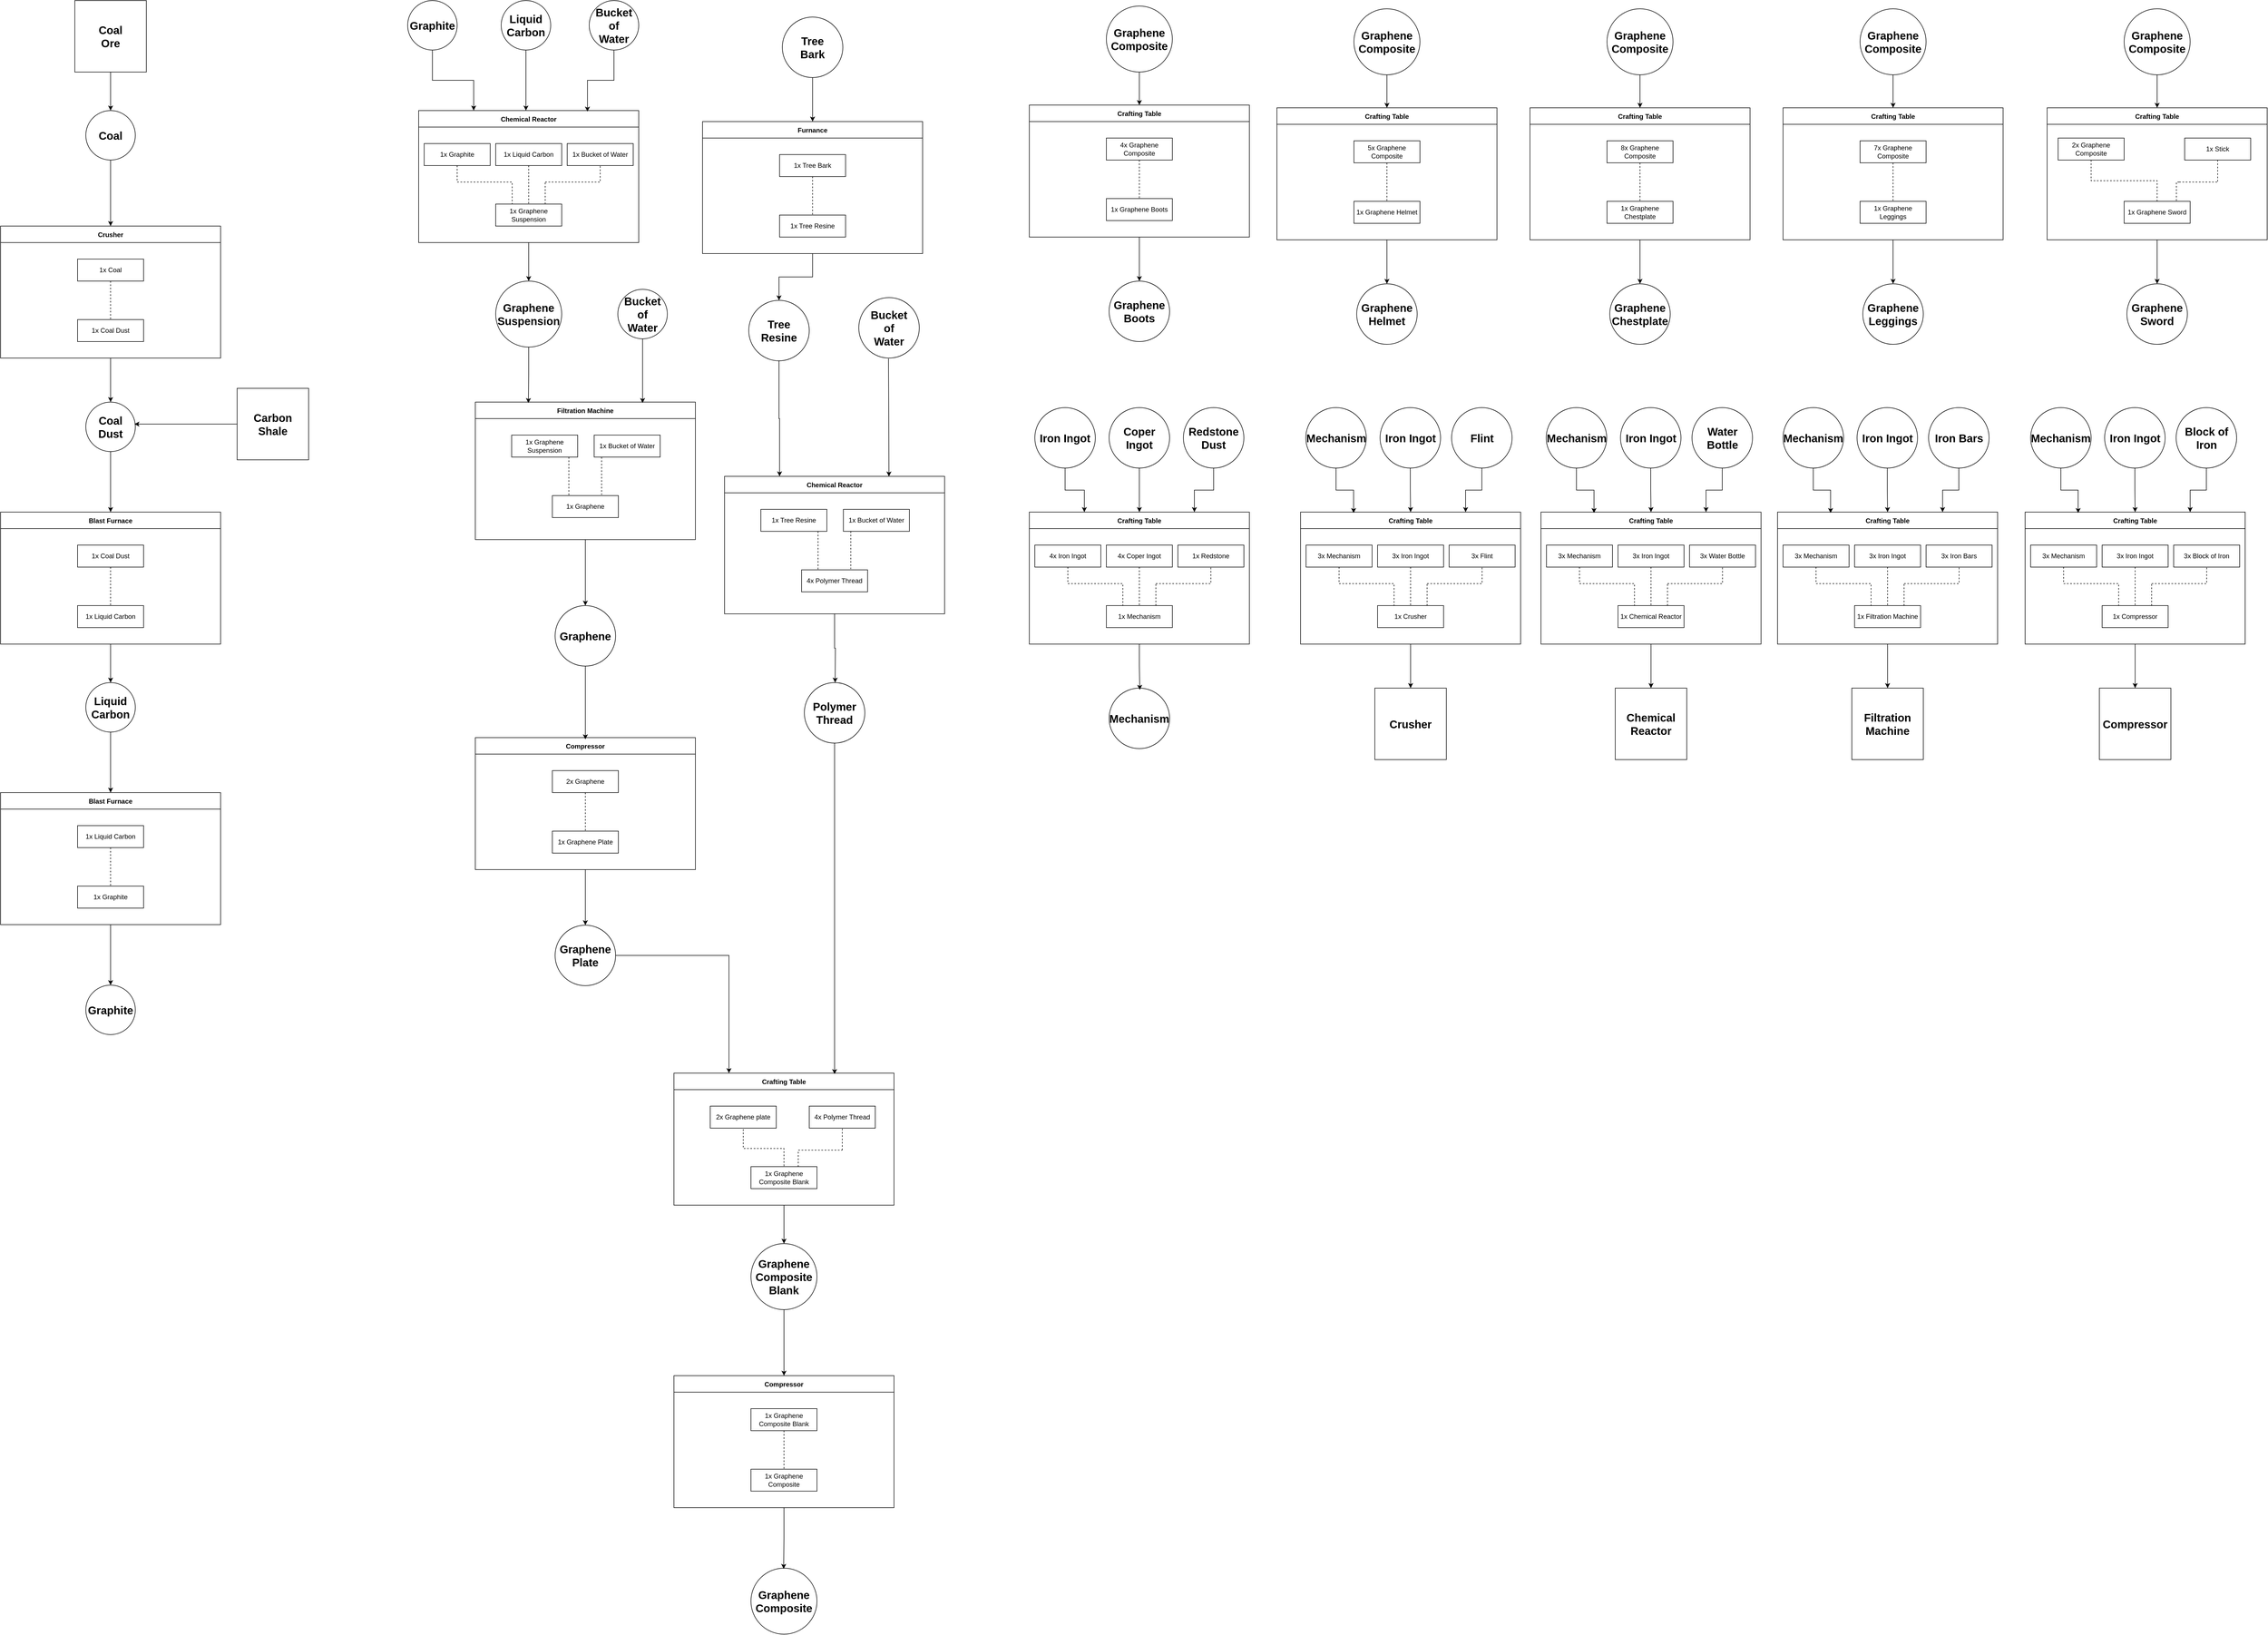 <mxfile version="26.0.9">
  <diagram name="Page-1" id="MsfHjtrxdxesR2Ng9KyY">
    <mxGraphModel dx="2917" dy="1602" grid="1" gridSize="10" guides="1" tooltips="1" connect="1" arrows="1" fold="1" page="1" pageScale="1" pageWidth="4681" pageHeight="3300" math="0" shadow="0">
      <root>
        <mxCell id="0" />
        <mxCell id="1" parent="0" />
        <mxCell id="b1h86Wo2CGf1PkXPqCOA-45" style="edgeStyle=orthogonalEdgeStyle;rounded=0;orthogonalLoop=1;jettySize=auto;html=1;entryX=0.5;entryY=0;entryDx=0;entryDy=0;" edge="1" parent="1" source="b1h86Wo2CGf1PkXPqCOA-30" target="b1h86Wo2CGf1PkXPqCOA-41">
          <mxGeometry relative="1" as="geometry" />
        </mxCell>
        <mxCell id="b1h86Wo2CGf1PkXPqCOA-30" value="&lt;span style=&quot;font-size: 20px;&quot;&gt;&lt;b&gt;Coal&lt;/b&gt;&lt;/span&gt;" style="ellipse;whiteSpace=wrap;html=1;aspect=fixed;" vertex="1" parent="1">
          <mxGeometry x="205" y="230" width="90" height="90" as="geometry" />
        </mxCell>
        <mxCell id="b1h86Wo2CGf1PkXPqCOA-46" style="edgeStyle=orthogonalEdgeStyle;rounded=0;orthogonalLoop=1;jettySize=auto;html=1;entryX=0.5;entryY=0;entryDx=0;entryDy=0;" edge="1" parent="1" source="b1h86Wo2CGf1PkXPqCOA-31" target="b1h86Wo2CGf1PkXPqCOA-30">
          <mxGeometry relative="1" as="geometry" />
        </mxCell>
        <mxCell id="b1h86Wo2CGf1PkXPqCOA-31" value="&lt;b&gt;&lt;font style=&quot;font-size: 20px;&quot;&gt;Coal&lt;/font&gt;&lt;/b&gt;&lt;div&gt;&lt;b&gt;&lt;font style=&quot;font-size: 20px;&quot;&gt;Ore&lt;/font&gt;&lt;/b&gt;&lt;/div&gt;" style="whiteSpace=wrap;html=1;aspect=fixed;" vertex="1" parent="1">
          <mxGeometry x="185" y="30" width="130" height="130" as="geometry" />
        </mxCell>
        <mxCell id="b1h86Wo2CGf1PkXPqCOA-34" value="&lt;b style=&quot;font-size: 20px;&quot;&gt;Carbon Shale&lt;/b&gt;" style="whiteSpace=wrap;html=1;aspect=fixed;" vertex="1" parent="1">
          <mxGeometry x="480" y="735" width="130" height="130" as="geometry" />
        </mxCell>
        <mxCell id="b1h86Wo2CGf1PkXPqCOA-48" style="edgeStyle=orthogonalEdgeStyle;rounded=0;orthogonalLoop=1;jettySize=auto;html=1;exitX=0.5;exitY=1;exitDx=0;exitDy=0;" edge="1" parent="1" source="b1h86Wo2CGf1PkXPqCOA-41" target="b1h86Wo2CGf1PkXPqCOA-47">
          <mxGeometry relative="1" as="geometry" />
        </mxCell>
        <mxCell id="b1h86Wo2CGf1PkXPqCOA-41" value="Crusher" style="swimlane;startSize=30;horizontal=1;containerType=tree;" vertex="1" parent="1">
          <mxGeometry x="50" y="440" width="400" height="240" as="geometry" />
        </mxCell>
        <mxCell id="b1h86Wo2CGf1PkXPqCOA-42" value="" style="edgeStyle=elbowEdgeStyle;elbow=vertical;sourcePerimeterSpacing=0;targetPerimeterSpacing=0;startArrow=none;endArrow=none;rounded=0;curved=0;strokeColor=default;dashed=1;" edge="1" parent="b1h86Wo2CGf1PkXPqCOA-41" source="b1h86Wo2CGf1PkXPqCOA-43" target="b1h86Wo2CGf1PkXPqCOA-44">
          <mxGeometry relative="1" as="geometry" />
        </mxCell>
        <mxCell id="b1h86Wo2CGf1PkXPqCOA-43" value="1x Coal" style="whiteSpace=wrap;html=1;treeFolding=1;treeMoving=1;newEdgeStyle={&quot;edgeStyle&quot;:&quot;elbowEdgeStyle&quot;,&quot;startArrow&quot;:&quot;none&quot;,&quot;endArrow&quot;:&quot;none&quot;};" vertex="1" parent="b1h86Wo2CGf1PkXPqCOA-41">
          <mxGeometry x="140" y="60" width="120" height="40" as="geometry" />
        </mxCell>
        <mxCell id="b1h86Wo2CGf1PkXPqCOA-44" value="1x Coal Dust" style="whiteSpace=wrap;html=1;treeFolding=1;treeMoving=1;newEdgeStyle={&quot;edgeStyle&quot;:&quot;elbowEdgeStyle&quot;,&quot;startArrow&quot;:&quot;none&quot;,&quot;endArrow&quot;:&quot;none&quot;};" vertex="1" parent="b1h86Wo2CGf1PkXPqCOA-41">
          <mxGeometry x="140" y="170" width="120" height="40" as="geometry" />
        </mxCell>
        <mxCell id="b1h86Wo2CGf1PkXPqCOA-54" style="edgeStyle=orthogonalEdgeStyle;rounded=0;orthogonalLoop=1;jettySize=auto;html=1;" edge="1" parent="1" source="b1h86Wo2CGf1PkXPqCOA-47" target="b1h86Wo2CGf1PkXPqCOA-50">
          <mxGeometry relative="1" as="geometry" />
        </mxCell>
        <mxCell id="b1h86Wo2CGf1PkXPqCOA-47" value="&lt;span style=&quot;font-size: 20px;&quot;&gt;&lt;b&gt;Coal&lt;/b&gt;&lt;/span&gt;&lt;div&gt;&lt;span style=&quot;font-size: 20px;&quot;&gt;&lt;b&gt;Dust&lt;/b&gt;&lt;/span&gt;&lt;/div&gt;" style="ellipse;whiteSpace=wrap;html=1;aspect=fixed;" vertex="1" parent="1">
          <mxGeometry x="205" y="760" width="90" height="90" as="geometry" />
        </mxCell>
        <mxCell id="b1h86Wo2CGf1PkXPqCOA-49" style="edgeStyle=orthogonalEdgeStyle;rounded=0;orthogonalLoop=1;jettySize=auto;html=1;entryX=0.981;entryY=0.444;entryDx=0;entryDy=0;entryPerimeter=0;" edge="1" parent="1" source="b1h86Wo2CGf1PkXPqCOA-34" target="b1h86Wo2CGf1PkXPqCOA-47">
          <mxGeometry relative="1" as="geometry" />
        </mxCell>
        <mxCell id="b1h86Wo2CGf1PkXPqCOA-56" style="edgeStyle=orthogonalEdgeStyle;rounded=0;orthogonalLoop=1;jettySize=auto;html=1;exitX=0.5;exitY=1;exitDx=0;exitDy=0;" edge="1" parent="1" source="b1h86Wo2CGf1PkXPqCOA-50" target="b1h86Wo2CGf1PkXPqCOA-55">
          <mxGeometry relative="1" as="geometry" />
        </mxCell>
        <mxCell id="b1h86Wo2CGf1PkXPqCOA-50" value="Blast Furnace" style="swimlane;startSize=30;horizontal=1;containerType=tree;" vertex="1" parent="1">
          <mxGeometry x="50" y="960" width="400" height="240" as="geometry" />
        </mxCell>
        <mxCell id="b1h86Wo2CGf1PkXPqCOA-51" value="" style="edgeStyle=elbowEdgeStyle;elbow=vertical;sourcePerimeterSpacing=0;targetPerimeterSpacing=0;startArrow=none;endArrow=none;rounded=0;curved=0;strokeColor=default;dashed=1;" edge="1" parent="b1h86Wo2CGf1PkXPqCOA-50" source="b1h86Wo2CGf1PkXPqCOA-52" target="b1h86Wo2CGf1PkXPqCOA-53">
          <mxGeometry relative="1" as="geometry" />
        </mxCell>
        <mxCell id="b1h86Wo2CGf1PkXPqCOA-52" value="1x Coal Dust" style="whiteSpace=wrap;html=1;treeFolding=1;treeMoving=1;newEdgeStyle={&quot;edgeStyle&quot;:&quot;elbowEdgeStyle&quot;,&quot;startArrow&quot;:&quot;none&quot;,&quot;endArrow&quot;:&quot;none&quot;};" vertex="1" parent="b1h86Wo2CGf1PkXPqCOA-50">
          <mxGeometry x="140" y="60" width="120" height="40" as="geometry" />
        </mxCell>
        <mxCell id="b1h86Wo2CGf1PkXPqCOA-53" value="1x Liquid Carbon" style="whiteSpace=wrap;html=1;treeFolding=1;treeMoving=1;newEdgeStyle={&quot;edgeStyle&quot;:&quot;elbowEdgeStyle&quot;,&quot;startArrow&quot;:&quot;none&quot;,&quot;endArrow&quot;:&quot;none&quot;};" vertex="1" parent="b1h86Wo2CGf1PkXPqCOA-50">
          <mxGeometry x="140" y="170" width="120" height="40" as="geometry" />
        </mxCell>
        <mxCell id="b1h86Wo2CGf1PkXPqCOA-65" style="edgeStyle=orthogonalEdgeStyle;rounded=0;orthogonalLoop=1;jettySize=auto;html=1;" edge="1" parent="1" source="b1h86Wo2CGf1PkXPqCOA-55" target="b1h86Wo2CGf1PkXPqCOA-61">
          <mxGeometry relative="1" as="geometry" />
        </mxCell>
        <mxCell id="b1h86Wo2CGf1PkXPqCOA-55" value="&lt;span style=&quot;font-size: 20px;&quot;&gt;&lt;b&gt;Liquid&lt;/b&gt;&lt;/span&gt;&lt;div&gt;&lt;span style=&quot;font-size: 20px;&quot;&gt;&lt;b&gt;Carbon&lt;/b&gt;&lt;/span&gt;&lt;/div&gt;" style="ellipse;whiteSpace=wrap;html=1;aspect=fixed;" vertex="1" parent="1">
          <mxGeometry x="205" y="1270" width="90" height="90" as="geometry" />
        </mxCell>
        <mxCell id="b1h86Wo2CGf1PkXPqCOA-71" style="edgeStyle=orthogonalEdgeStyle;rounded=0;orthogonalLoop=1;jettySize=auto;html=1;exitX=0.5;exitY=1;exitDx=0;exitDy=0;" edge="1" parent="1" source="b1h86Wo2CGf1PkXPqCOA-61" target="b1h86Wo2CGf1PkXPqCOA-70">
          <mxGeometry relative="1" as="geometry" />
        </mxCell>
        <mxCell id="b1h86Wo2CGf1PkXPqCOA-61" value="Blast Furnace" style="swimlane;startSize=30;horizontal=1;containerType=tree;" vertex="1" parent="1">
          <mxGeometry x="50" y="1470" width="400" height="240" as="geometry" />
        </mxCell>
        <mxCell id="b1h86Wo2CGf1PkXPqCOA-62" value="" style="edgeStyle=elbowEdgeStyle;elbow=vertical;sourcePerimeterSpacing=0;targetPerimeterSpacing=0;startArrow=none;endArrow=none;rounded=0;curved=0;strokeColor=default;dashed=1;" edge="1" parent="b1h86Wo2CGf1PkXPqCOA-61" source="b1h86Wo2CGf1PkXPqCOA-63" target="b1h86Wo2CGf1PkXPqCOA-64">
          <mxGeometry relative="1" as="geometry" />
        </mxCell>
        <mxCell id="b1h86Wo2CGf1PkXPqCOA-63" value="1x Liquid Carbon" style="whiteSpace=wrap;html=1;treeFolding=1;treeMoving=1;newEdgeStyle={&quot;edgeStyle&quot;:&quot;elbowEdgeStyle&quot;,&quot;startArrow&quot;:&quot;none&quot;,&quot;endArrow&quot;:&quot;none&quot;};" vertex="1" parent="b1h86Wo2CGf1PkXPqCOA-61">
          <mxGeometry x="140" y="60" width="120" height="40" as="geometry" />
        </mxCell>
        <mxCell id="b1h86Wo2CGf1PkXPqCOA-64" value="1x Graphite" style="whiteSpace=wrap;html=1;treeFolding=1;treeMoving=1;newEdgeStyle={&quot;edgeStyle&quot;:&quot;elbowEdgeStyle&quot;,&quot;startArrow&quot;:&quot;none&quot;,&quot;endArrow&quot;:&quot;none&quot;};" vertex="1" parent="b1h86Wo2CGf1PkXPqCOA-61">
          <mxGeometry x="140" y="170" width="120" height="40" as="geometry" />
        </mxCell>
        <mxCell id="b1h86Wo2CGf1PkXPqCOA-89" style="edgeStyle=orthogonalEdgeStyle;rounded=0;orthogonalLoop=1;jettySize=auto;html=1;exitX=0.5;exitY=1;exitDx=0;exitDy=0;entryX=0.5;entryY=0;entryDx=0;entryDy=0;" edge="1" parent="1" source="b1h86Wo2CGf1PkXPqCOA-66" target="b1h86Wo2CGf1PkXPqCOA-88">
          <mxGeometry relative="1" as="geometry" />
        </mxCell>
        <mxCell id="b1h86Wo2CGf1PkXPqCOA-66" value="Chemical Reactor" style="swimlane;startSize=30;horizontal=1;containerType=tree;" vertex="1" parent="1">
          <mxGeometry x="810" y="230" width="400" height="240" as="geometry" />
        </mxCell>
        <mxCell id="b1h86Wo2CGf1PkXPqCOA-67" value="" style="edgeStyle=elbowEdgeStyle;elbow=vertical;sourcePerimeterSpacing=0;targetPerimeterSpacing=0;startArrow=none;endArrow=none;rounded=0;curved=0;strokeColor=default;dashed=1;entryX=0.25;entryY=0;entryDx=0;entryDy=0;" edge="1" parent="b1h86Wo2CGf1PkXPqCOA-66" source="b1h86Wo2CGf1PkXPqCOA-68" target="b1h86Wo2CGf1PkXPqCOA-69">
          <mxGeometry relative="1" as="geometry">
            <Array as="points">
              <mxPoint x="70" y="130" />
            </Array>
          </mxGeometry>
        </mxCell>
        <mxCell id="b1h86Wo2CGf1PkXPqCOA-68" value="1x Graphite" style="whiteSpace=wrap;html=1;treeFolding=1;treeMoving=1;newEdgeStyle={&quot;edgeStyle&quot;:&quot;elbowEdgeStyle&quot;,&quot;startArrow&quot;:&quot;none&quot;,&quot;endArrow&quot;:&quot;none&quot;};" vertex="1" parent="b1h86Wo2CGf1PkXPqCOA-66">
          <mxGeometry x="10" y="60" width="120" height="40" as="geometry" />
        </mxCell>
        <mxCell id="b1h86Wo2CGf1PkXPqCOA-84" style="edgeStyle=elbowEdgeStyle;rounded=0;orthogonalLoop=1;jettySize=auto;html=1;startArrow=none;endArrow=none;entryX=0.5;entryY=1;entryDx=0;entryDy=0;dashed=1;" edge="1" parent="b1h86Wo2CGf1PkXPqCOA-66" target="b1h86Wo2CGf1PkXPqCOA-82">
          <mxGeometry relative="1" as="geometry">
            <mxPoint x="230" y="130" as="sourcePoint" />
            <Array as="points">
              <mxPoint x="330" y="140" />
            </Array>
          </mxGeometry>
        </mxCell>
        <mxCell id="b1h86Wo2CGf1PkXPqCOA-69" value="1x Graphene Suspension" style="whiteSpace=wrap;html=1;treeFolding=1;treeMoving=1;newEdgeStyle={&quot;edgeStyle&quot;:&quot;elbowEdgeStyle&quot;,&quot;startArrow&quot;:&quot;none&quot;,&quot;endArrow&quot;:&quot;none&quot;};" vertex="1" parent="b1h86Wo2CGf1PkXPqCOA-66">
          <mxGeometry x="140" y="170" width="120" height="40" as="geometry" />
        </mxCell>
        <mxCell id="b1h86Wo2CGf1PkXPqCOA-81" style="edgeStyle=elbowEdgeStyle;rounded=1;orthogonalLoop=1;jettySize=auto;html=1;startArrow=none;endArrow=none;entryX=0.5;entryY=0;entryDx=0;entryDy=0;curved=0;dashed=1;" edge="1" parent="b1h86Wo2CGf1PkXPqCOA-66" source="b1h86Wo2CGf1PkXPqCOA-80" target="b1h86Wo2CGf1PkXPqCOA-69">
          <mxGeometry relative="1" as="geometry" />
        </mxCell>
        <mxCell id="b1h86Wo2CGf1PkXPqCOA-80" value="1x Liquid Carbon" style="whiteSpace=wrap;html=1;treeFolding=1;treeMoving=1;newEdgeStyle={&quot;edgeStyle&quot;:&quot;elbowEdgeStyle&quot;,&quot;startArrow&quot;:&quot;none&quot;,&quot;endArrow&quot;:&quot;none&quot;};" vertex="1" parent="b1h86Wo2CGf1PkXPqCOA-66">
          <mxGeometry x="140" y="60" width="120" height="40" as="geometry" />
        </mxCell>
        <mxCell id="b1h86Wo2CGf1PkXPqCOA-82" value="1x Bucket of Water" style="whiteSpace=wrap;html=1;treeFolding=1;treeMoving=1;newEdgeStyle={&quot;edgeStyle&quot;:&quot;elbowEdgeStyle&quot;,&quot;startArrow&quot;:&quot;none&quot;,&quot;endArrow&quot;:&quot;none&quot;};" vertex="1" parent="b1h86Wo2CGf1PkXPqCOA-66">
          <mxGeometry x="270" y="60" width="120" height="40" as="geometry" />
        </mxCell>
        <mxCell id="b1h86Wo2CGf1PkXPqCOA-70" value="&lt;span style=&quot;font-size: 20px;&quot;&gt;&lt;b&gt;Graphite&lt;/b&gt;&lt;/span&gt;" style="ellipse;whiteSpace=wrap;html=1;aspect=fixed;" vertex="1" parent="1">
          <mxGeometry x="205" y="1820" width="90" height="90" as="geometry" />
        </mxCell>
        <mxCell id="b1h86Wo2CGf1PkXPqCOA-77" style="edgeStyle=orthogonalEdgeStyle;rounded=0;orthogonalLoop=1;jettySize=auto;html=1;entryX=0.25;entryY=0;entryDx=0;entryDy=0;" edge="1" parent="1" source="b1h86Wo2CGf1PkXPqCOA-72" target="b1h86Wo2CGf1PkXPqCOA-66">
          <mxGeometry relative="1" as="geometry" />
        </mxCell>
        <mxCell id="b1h86Wo2CGf1PkXPqCOA-72" value="&lt;span style=&quot;font-size: 20px;&quot;&gt;&lt;b&gt;Graphite&lt;/b&gt;&lt;/span&gt;" style="ellipse;whiteSpace=wrap;html=1;aspect=fixed;" vertex="1" parent="1">
          <mxGeometry x="790" y="30" width="90" height="90" as="geometry" />
        </mxCell>
        <mxCell id="b1h86Wo2CGf1PkXPqCOA-73" value="&lt;span style=&quot;font-size: 20px;&quot;&gt;&lt;b&gt;Liquid&lt;/b&gt;&lt;/span&gt;&lt;div&gt;&lt;span style=&quot;font-size: 20px;&quot;&gt;&lt;b&gt;Carbon&lt;/b&gt;&lt;/span&gt;&lt;/div&gt;" style="ellipse;whiteSpace=wrap;html=1;aspect=fixed;" vertex="1" parent="1">
          <mxGeometry x="960" y="30" width="90" height="90" as="geometry" />
        </mxCell>
        <mxCell id="b1h86Wo2CGf1PkXPqCOA-74" value="&lt;span style=&quot;font-size: 20px;&quot;&gt;&lt;b&gt;Bucket&lt;/b&gt;&lt;/span&gt;&lt;div&gt;&lt;span style=&quot;font-size: 20px;&quot;&gt;&lt;b&gt;of&lt;/b&gt;&lt;/span&gt;&lt;/div&gt;&lt;div&gt;&lt;span style=&quot;font-size: 20px;&quot;&gt;&lt;b&gt;Water&lt;/b&gt;&lt;/span&gt;&lt;/div&gt;" style="ellipse;whiteSpace=wrap;html=1;aspect=fixed;" vertex="1" parent="1">
          <mxGeometry x="1120" y="30" width="90" height="90" as="geometry" />
        </mxCell>
        <mxCell id="b1h86Wo2CGf1PkXPqCOA-78" style="edgeStyle=orthogonalEdgeStyle;rounded=0;orthogonalLoop=1;jettySize=auto;html=1;" edge="1" parent="1" source="b1h86Wo2CGf1PkXPqCOA-73">
          <mxGeometry relative="1" as="geometry">
            <mxPoint x="1005" y="230" as="targetPoint" />
          </mxGeometry>
        </mxCell>
        <mxCell id="b1h86Wo2CGf1PkXPqCOA-79" style="edgeStyle=orthogonalEdgeStyle;rounded=0;orthogonalLoop=1;jettySize=auto;html=1;entryX=0.767;entryY=0.008;entryDx=0;entryDy=0;entryPerimeter=0;" edge="1" parent="1" source="b1h86Wo2CGf1PkXPqCOA-74" target="b1h86Wo2CGf1PkXPqCOA-66">
          <mxGeometry relative="1" as="geometry" />
        </mxCell>
        <mxCell id="b1h86Wo2CGf1PkXPqCOA-87" value="" style="endArrow=none;dashed=1;html=1;rounded=0;exitX=0.75;exitY=0;exitDx=0;exitDy=0;" edge="1" parent="1" source="b1h86Wo2CGf1PkXPqCOA-69">
          <mxGeometry width="50" height="50" relative="1" as="geometry">
            <mxPoint x="950" y="270" as="sourcePoint" />
            <mxPoint x="1040" y="360" as="targetPoint" />
          </mxGeometry>
        </mxCell>
        <mxCell id="b1h86Wo2CGf1PkXPqCOA-88" value="&lt;span style=&quot;font-size: 20px;&quot;&gt;&lt;b&gt;Graphene&lt;/b&gt;&lt;/span&gt;&lt;div&gt;&lt;span style=&quot;font-size: 20px;&quot;&gt;&lt;b&gt;Suspension&lt;/b&gt;&lt;/span&gt;&lt;/div&gt;" style="ellipse;whiteSpace=wrap;html=1;aspect=fixed;" vertex="1" parent="1">
          <mxGeometry x="950" y="540" width="120" height="120" as="geometry" />
        </mxCell>
        <mxCell id="b1h86Wo2CGf1PkXPqCOA-118" style="edgeStyle=orthogonalEdgeStyle;rounded=0;orthogonalLoop=1;jettySize=auto;html=1;" edge="1" parent="1" source="b1h86Wo2CGf1PkXPqCOA-98" target="b1h86Wo2CGf1PkXPqCOA-117">
          <mxGeometry relative="1" as="geometry" />
        </mxCell>
        <mxCell id="b1h86Wo2CGf1PkXPqCOA-98" value="Filtration Machine" style="swimlane;startSize=30;horizontal=1;containerType=tree;" vertex="1" parent="1">
          <mxGeometry x="913" y="760" width="400" height="250" as="geometry" />
        </mxCell>
        <mxCell id="b1h86Wo2CGf1PkXPqCOA-115" style="edgeStyle=elbowEdgeStyle;rounded=0;orthogonalLoop=1;jettySize=auto;html=1;startArrow=none;endArrow=none;entryX=0.25;entryY=0;entryDx=0;entryDy=0;dashed=1;" edge="1" parent="b1h86Wo2CGf1PkXPqCOA-98" source="b1h86Wo2CGf1PkXPqCOA-100" target="b1h86Wo2CGf1PkXPqCOA-113">
          <mxGeometry relative="1" as="geometry" />
        </mxCell>
        <mxCell id="b1h86Wo2CGf1PkXPqCOA-100" value="1x Graphene Suspension" style="whiteSpace=wrap;html=1;treeFolding=1;treeMoving=1;newEdgeStyle={&quot;edgeStyle&quot;:&quot;elbowEdgeStyle&quot;,&quot;startArrow&quot;:&quot;none&quot;,&quot;endArrow&quot;:&quot;none&quot;};" vertex="1" parent="b1h86Wo2CGf1PkXPqCOA-98">
          <mxGeometry x="66" y="60" width="120" height="40" as="geometry" />
        </mxCell>
        <mxCell id="b1h86Wo2CGf1PkXPqCOA-105" value="1x Bucket of Water" style="whiteSpace=wrap;html=1;treeFolding=1;treeMoving=1;newEdgeStyle={&quot;edgeStyle&quot;:&quot;elbowEdgeStyle&quot;,&quot;startArrow&quot;:&quot;none&quot;,&quot;endArrow&quot;:&quot;none&quot;};" vertex="1" parent="b1h86Wo2CGf1PkXPqCOA-98">
          <mxGeometry x="216" y="60" width="120" height="40" as="geometry" />
        </mxCell>
        <mxCell id="b1h86Wo2CGf1PkXPqCOA-113" value="1x Graphene" style="whiteSpace=wrap;html=1;treeFolding=1;treeMoving=1;newEdgeStyle={&quot;edgeStyle&quot;:&quot;elbowEdgeStyle&quot;,&quot;startArrow&quot;:&quot;none&quot;,&quot;endArrow&quot;:&quot;none&quot;};" vertex="1" parent="b1h86Wo2CGf1PkXPqCOA-98">
          <mxGeometry x="140" y="170" width="120" height="40" as="geometry" />
        </mxCell>
        <mxCell id="b1h86Wo2CGf1PkXPqCOA-116" style="edgeStyle=elbowEdgeStyle;rounded=0;orthogonalLoop=1;jettySize=auto;html=1;startArrow=none;endArrow=none;entryX=0.744;entryY=-0.038;entryDx=0;entryDy=0;entryPerimeter=0;dashed=1;" edge="1" parent="b1h86Wo2CGf1PkXPqCOA-98" source="b1h86Wo2CGf1PkXPqCOA-105" target="b1h86Wo2CGf1PkXPqCOA-113">
          <mxGeometry relative="1" as="geometry" />
        </mxCell>
        <mxCell id="b1h86Wo2CGf1PkXPqCOA-106" value="&lt;span style=&quot;font-size: 20px;&quot;&gt;&lt;b&gt;Bucket&lt;/b&gt;&lt;/span&gt;&lt;div&gt;&lt;span style=&quot;font-size: 20px;&quot;&gt;&lt;b&gt;of&lt;/b&gt;&lt;/span&gt;&lt;/div&gt;&lt;div&gt;&lt;span style=&quot;font-size: 20px;&quot;&gt;&lt;b&gt;Water&lt;/b&gt;&lt;/span&gt;&lt;/div&gt;" style="ellipse;whiteSpace=wrap;html=1;aspect=fixed;" vertex="1" parent="1">
          <mxGeometry x="1172" y="555" width="90" height="90" as="geometry" />
        </mxCell>
        <mxCell id="b1h86Wo2CGf1PkXPqCOA-107" style="edgeStyle=orthogonalEdgeStyle;rounded=0;orthogonalLoop=1;jettySize=auto;html=1;entryX=0.241;entryY=0.007;entryDx=0;entryDy=0;entryPerimeter=0;" edge="1" parent="1" source="b1h86Wo2CGf1PkXPqCOA-88" target="b1h86Wo2CGf1PkXPqCOA-98">
          <mxGeometry relative="1" as="geometry" />
        </mxCell>
        <mxCell id="b1h86Wo2CGf1PkXPqCOA-108" style="edgeStyle=orthogonalEdgeStyle;rounded=0;orthogonalLoop=1;jettySize=auto;html=1;entryX=0.76;entryY=0.007;entryDx=0;entryDy=0;entryPerimeter=0;" edge="1" parent="1" source="b1h86Wo2CGf1PkXPqCOA-106" target="b1h86Wo2CGf1PkXPqCOA-98">
          <mxGeometry relative="1" as="geometry" />
        </mxCell>
        <mxCell id="b1h86Wo2CGf1PkXPqCOA-117" value="&lt;b style=&quot;font-size: 20px; background-color: transparent; color: light-dark(rgb(0, 0, 0), rgb(255, 255, 255));&quot;&gt;Graphene&lt;/b&gt;" style="ellipse;whiteSpace=wrap;html=1;aspect=fixed;" vertex="1" parent="1">
          <mxGeometry x="1058" y="1130" width="110" height="110" as="geometry" />
        </mxCell>
        <mxCell id="b1h86Wo2CGf1PkXPqCOA-125" style="edgeStyle=orthogonalEdgeStyle;rounded=0;orthogonalLoop=1;jettySize=auto;html=1;" edge="1" parent="1" source="b1h86Wo2CGf1PkXPqCOA-119" target="b1h86Wo2CGf1PkXPqCOA-124">
          <mxGeometry relative="1" as="geometry" />
        </mxCell>
        <mxCell id="b1h86Wo2CGf1PkXPqCOA-119" value="Compressor" style="swimlane;startSize=30;horizontal=1;containerType=tree;" vertex="1" parent="1">
          <mxGeometry x="913" y="1370" width="400" height="240" as="geometry" />
        </mxCell>
        <mxCell id="b1h86Wo2CGf1PkXPqCOA-120" value="" style="edgeStyle=elbowEdgeStyle;elbow=vertical;sourcePerimeterSpacing=0;targetPerimeterSpacing=0;startArrow=none;endArrow=none;rounded=0;curved=0;strokeColor=default;dashed=1;" edge="1" parent="b1h86Wo2CGf1PkXPqCOA-119" source="b1h86Wo2CGf1PkXPqCOA-121" target="b1h86Wo2CGf1PkXPqCOA-122">
          <mxGeometry relative="1" as="geometry" />
        </mxCell>
        <mxCell id="b1h86Wo2CGf1PkXPqCOA-121" value="2x Graphene" style="whiteSpace=wrap;html=1;treeFolding=1;treeMoving=1;newEdgeStyle={&quot;edgeStyle&quot;:&quot;elbowEdgeStyle&quot;,&quot;startArrow&quot;:&quot;none&quot;,&quot;endArrow&quot;:&quot;none&quot;};" vertex="1" parent="b1h86Wo2CGf1PkXPqCOA-119">
          <mxGeometry x="140" y="60" width="120" height="40" as="geometry" />
        </mxCell>
        <mxCell id="b1h86Wo2CGf1PkXPqCOA-122" value="1x Graphene Plate" style="whiteSpace=wrap;html=1;treeFolding=1;treeMoving=1;newEdgeStyle={&quot;edgeStyle&quot;:&quot;elbowEdgeStyle&quot;,&quot;startArrow&quot;:&quot;none&quot;,&quot;endArrow&quot;:&quot;none&quot;};" vertex="1" parent="b1h86Wo2CGf1PkXPqCOA-119">
          <mxGeometry x="140" y="170" width="120" height="40" as="geometry" />
        </mxCell>
        <mxCell id="b1h86Wo2CGf1PkXPqCOA-123" style="edgeStyle=orthogonalEdgeStyle;rounded=0;orthogonalLoop=1;jettySize=auto;html=1;exitX=0.5;exitY=1;exitDx=0;exitDy=0;entryX=0.5;entryY=0.013;entryDx=0;entryDy=0;entryPerimeter=0;" edge="1" parent="1" source="b1h86Wo2CGf1PkXPqCOA-117" target="b1h86Wo2CGf1PkXPqCOA-119">
          <mxGeometry relative="1" as="geometry" />
        </mxCell>
        <mxCell id="b1h86Wo2CGf1PkXPqCOA-154" style="edgeStyle=orthogonalEdgeStyle;rounded=0;orthogonalLoop=1;jettySize=auto;html=1;entryX=0.25;entryY=0;entryDx=0;entryDy=0;" edge="1" parent="1" source="b1h86Wo2CGf1PkXPqCOA-124" target="b1h86Wo2CGf1PkXPqCOA-149">
          <mxGeometry relative="1" as="geometry" />
        </mxCell>
        <mxCell id="b1h86Wo2CGf1PkXPqCOA-124" value="&lt;span style=&quot;font-size: 20px;&quot;&gt;&lt;b&gt;Graphene&lt;/b&gt;&lt;/span&gt;&lt;div&gt;&lt;span style=&quot;font-size: 20px;&quot;&gt;&lt;b&gt;Plate&lt;/b&gt;&lt;/span&gt;&lt;/div&gt;" style="ellipse;whiteSpace=wrap;html=1;aspect=fixed;" vertex="1" parent="1">
          <mxGeometry x="1058" y="1711" width="110" height="110" as="geometry" />
        </mxCell>
        <mxCell id="b1h86Wo2CGf1PkXPqCOA-131" style="edgeStyle=orthogonalEdgeStyle;rounded=0;orthogonalLoop=1;jettySize=auto;html=1;" edge="1" parent="1" source="b1h86Wo2CGf1PkXPqCOA-126" target="b1h86Wo2CGf1PkXPqCOA-127">
          <mxGeometry relative="1" as="geometry" />
        </mxCell>
        <mxCell id="b1h86Wo2CGf1PkXPqCOA-126" value="&lt;span style=&quot;font-size: 20px;&quot;&gt;&lt;b&gt;Tree&lt;/b&gt;&lt;/span&gt;&lt;div&gt;&lt;span style=&quot;font-size: 20px;&quot;&gt;&lt;b&gt;Bark&lt;/b&gt;&lt;/span&gt;&lt;/div&gt;" style="ellipse;whiteSpace=wrap;html=1;aspect=fixed;" vertex="1" parent="1">
          <mxGeometry x="1471" y="60" width="110" height="110" as="geometry" />
        </mxCell>
        <mxCell id="b1h86Wo2CGf1PkXPqCOA-139" style="edgeStyle=orthogonalEdgeStyle;rounded=0;orthogonalLoop=1;jettySize=auto;html=1;exitX=0.5;exitY=1;exitDx=0;exitDy=0;" edge="1" parent="1" source="b1h86Wo2CGf1PkXPqCOA-127" target="b1h86Wo2CGf1PkXPqCOA-138">
          <mxGeometry relative="1" as="geometry" />
        </mxCell>
        <mxCell id="b1h86Wo2CGf1PkXPqCOA-127" value="Furnance" style="swimlane;startSize=30;horizontal=1;containerType=tree;" vertex="1" parent="1">
          <mxGeometry x="1326" y="250" width="400" height="240" as="geometry" />
        </mxCell>
        <mxCell id="b1h86Wo2CGf1PkXPqCOA-128" value="" style="edgeStyle=elbowEdgeStyle;elbow=vertical;sourcePerimeterSpacing=0;targetPerimeterSpacing=0;startArrow=none;endArrow=none;rounded=0;curved=0;strokeColor=default;dashed=1;" edge="1" parent="b1h86Wo2CGf1PkXPqCOA-127" source="b1h86Wo2CGf1PkXPqCOA-129" target="b1h86Wo2CGf1PkXPqCOA-130">
          <mxGeometry relative="1" as="geometry" />
        </mxCell>
        <mxCell id="b1h86Wo2CGf1PkXPqCOA-129" value="1x Tree Bark" style="whiteSpace=wrap;html=1;treeFolding=1;treeMoving=1;newEdgeStyle={&quot;edgeStyle&quot;:&quot;elbowEdgeStyle&quot;,&quot;startArrow&quot;:&quot;none&quot;,&quot;endArrow&quot;:&quot;none&quot;};" vertex="1" parent="b1h86Wo2CGf1PkXPqCOA-127">
          <mxGeometry x="140" y="60" width="120" height="40" as="geometry" />
        </mxCell>
        <mxCell id="b1h86Wo2CGf1PkXPqCOA-130" value="1x Tree Resine" style="whiteSpace=wrap;html=1;treeFolding=1;treeMoving=1;newEdgeStyle={&quot;edgeStyle&quot;:&quot;elbowEdgeStyle&quot;,&quot;startArrow&quot;:&quot;none&quot;,&quot;endArrow&quot;:&quot;none&quot;};" vertex="1" parent="b1h86Wo2CGf1PkXPqCOA-127">
          <mxGeometry x="140" y="170" width="120" height="40" as="geometry" />
        </mxCell>
        <mxCell id="b1h86Wo2CGf1PkXPqCOA-132" value="Chemical Reactor" style="swimlane;startSize=30;horizontal=1;containerType=tree;" vertex="1" parent="1">
          <mxGeometry x="1366" y="895" width="400" height="250" as="geometry" />
        </mxCell>
        <mxCell id="b1h86Wo2CGf1PkXPqCOA-133" style="edgeStyle=elbowEdgeStyle;rounded=0;orthogonalLoop=1;jettySize=auto;html=1;startArrow=none;endArrow=none;entryX=0.25;entryY=0;entryDx=0;entryDy=0;dashed=1;" edge="1" parent="b1h86Wo2CGf1PkXPqCOA-132" source="b1h86Wo2CGf1PkXPqCOA-134" target="b1h86Wo2CGf1PkXPqCOA-136">
          <mxGeometry relative="1" as="geometry" />
        </mxCell>
        <mxCell id="b1h86Wo2CGf1PkXPqCOA-134" value="1x Tree Resine" style="whiteSpace=wrap;html=1;treeFolding=1;treeMoving=1;newEdgeStyle={&quot;edgeStyle&quot;:&quot;elbowEdgeStyle&quot;,&quot;startArrow&quot;:&quot;none&quot;,&quot;endArrow&quot;:&quot;none&quot;};" vertex="1" parent="b1h86Wo2CGf1PkXPqCOA-132">
          <mxGeometry x="66" y="60" width="120" height="40" as="geometry" />
        </mxCell>
        <mxCell id="b1h86Wo2CGf1PkXPqCOA-135" value="1x Bucket of Water" style="whiteSpace=wrap;html=1;treeFolding=1;treeMoving=1;newEdgeStyle={&quot;edgeStyle&quot;:&quot;elbowEdgeStyle&quot;,&quot;startArrow&quot;:&quot;none&quot;,&quot;endArrow&quot;:&quot;none&quot;};" vertex="1" parent="b1h86Wo2CGf1PkXPqCOA-132">
          <mxGeometry x="216" y="60" width="120" height="40" as="geometry" />
        </mxCell>
        <mxCell id="b1h86Wo2CGf1PkXPqCOA-136" value="4x Polymer Thread" style="whiteSpace=wrap;html=1;treeFolding=1;treeMoving=1;newEdgeStyle={&quot;edgeStyle&quot;:&quot;elbowEdgeStyle&quot;,&quot;startArrow&quot;:&quot;none&quot;,&quot;endArrow&quot;:&quot;none&quot;};" vertex="1" parent="b1h86Wo2CGf1PkXPqCOA-132">
          <mxGeometry x="140" y="170" width="120" height="40" as="geometry" />
        </mxCell>
        <mxCell id="b1h86Wo2CGf1PkXPqCOA-137" style="edgeStyle=elbowEdgeStyle;rounded=0;orthogonalLoop=1;jettySize=auto;html=1;startArrow=none;endArrow=none;entryX=0.744;entryY=-0.038;entryDx=0;entryDy=0;entryPerimeter=0;dashed=1;" edge="1" parent="b1h86Wo2CGf1PkXPqCOA-132" source="b1h86Wo2CGf1PkXPqCOA-135" target="b1h86Wo2CGf1PkXPqCOA-136">
          <mxGeometry relative="1" as="geometry" />
        </mxCell>
        <mxCell id="b1h86Wo2CGf1PkXPqCOA-141" style="edgeStyle=orthogonalEdgeStyle;rounded=0;orthogonalLoop=1;jettySize=auto;html=1;entryX=0.25;entryY=0;entryDx=0;entryDy=0;" edge="1" parent="1" source="b1h86Wo2CGf1PkXPqCOA-138" target="b1h86Wo2CGf1PkXPqCOA-132">
          <mxGeometry relative="1" as="geometry" />
        </mxCell>
        <mxCell id="b1h86Wo2CGf1PkXPqCOA-138" value="&lt;span style=&quot;font-size: 20px;&quot;&gt;&lt;b&gt;Tree Resine&lt;/b&gt;&lt;/span&gt;" style="ellipse;whiteSpace=wrap;html=1;aspect=fixed;" vertex="1" parent="1">
          <mxGeometry x="1410" y="575" width="110" height="110" as="geometry" />
        </mxCell>
        <mxCell id="b1h86Wo2CGf1PkXPqCOA-143" value="&lt;span style=&quot;font-size: 20px;&quot;&gt;&lt;b&gt;Bucket&lt;/b&gt;&lt;/span&gt;&lt;div&gt;&lt;span style=&quot;font-size: 20px;&quot;&gt;&lt;b&gt;of&lt;/b&gt;&lt;/span&gt;&lt;/div&gt;&lt;div&gt;&lt;span style=&quot;font-size: 20px;&quot;&gt;&lt;b&gt;Water&lt;/b&gt;&lt;/span&gt;&lt;/div&gt;" style="ellipse;whiteSpace=wrap;html=1;aspect=fixed;" vertex="1" parent="1">
          <mxGeometry x="1610" y="570" width="110" height="110" as="geometry" />
        </mxCell>
        <mxCell id="b1h86Wo2CGf1PkXPqCOA-144" style="edgeStyle=orthogonalEdgeStyle;rounded=0;orthogonalLoop=1;jettySize=auto;html=1;entryX=0.747;entryY=0.001;entryDx=0;entryDy=0;entryPerimeter=0;" edge="1" parent="1" target="b1h86Wo2CGf1PkXPqCOA-132">
          <mxGeometry relative="1" as="geometry">
            <mxPoint x="1664" y="681" as="sourcePoint" />
            <mxPoint x="1665" y="891" as="targetPoint" />
          </mxGeometry>
        </mxCell>
        <mxCell id="b1h86Wo2CGf1PkXPqCOA-165" style="edgeStyle=orthogonalEdgeStyle;rounded=0;orthogonalLoop=1;jettySize=auto;html=1;" edge="1" parent="1" source="b1h86Wo2CGf1PkXPqCOA-149" target="b1h86Wo2CGf1PkXPqCOA-164">
          <mxGeometry relative="1" as="geometry" />
        </mxCell>
        <mxCell id="b1h86Wo2CGf1PkXPqCOA-149" value="Crafting Table" style="swimlane;startSize=30;horizontal=1;containerType=tree;" vertex="1" parent="1">
          <mxGeometry x="1274" y="1980" width="400" height="240" as="geometry" />
        </mxCell>
        <mxCell id="b1h86Wo2CGf1PkXPqCOA-150" value="" style="edgeStyle=elbowEdgeStyle;elbow=vertical;sourcePerimeterSpacing=0;targetPerimeterSpacing=0;startArrow=none;endArrow=none;rounded=0;curved=0;strokeColor=default;dashed=1;" edge="1" parent="b1h86Wo2CGf1PkXPqCOA-149">
          <mxGeometry relative="1" as="geometry">
            <mxPoint x="126" y="102" as="sourcePoint" />
            <mxPoint x="200" y="172" as="targetPoint" />
          </mxGeometry>
        </mxCell>
        <mxCell id="b1h86Wo2CGf1PkXPqCOA-151" value="2x Graphene plate" style="whiteSpace=wrap;html=1;treeFolding=1;treeMoving=1;newEdgeStyle={&quot;edgeStyle&quot;:&quot;elbowEdgeStyle&quot;,&quot;startArrow&quot;:&quot;none&quot;,&quot;endArrow&quot;:&quot;none&quot;};" vertex="1" parent="b1h86Wo2CGf1PkXPqCOA-149">
          <mxGeometry x="66" y="60" width="120" height="40" as="geometry" />
        </mxCell>
        <mxCell id="b1h86Wo2CGf1PkXPqCOA-152" value="1x Graphene Composite Blank" style="whiteSpace=wrap;html=1;treeFolding=1;treeMoving=1;newEdgeStyle={&quot;edgeStyle&quot;:&quot;elbowEdgeStyle&quot;,&quot;startArrow&quot;:&quot;none&quot;,&quot;endArrow&quot;:&quot;none&quot;};" vertex="1" parent="b1h86Wo2CGf1PkXPqCOA-149">
          <mxGeometry x="140" y="170" width="120" height="40" as="geometry" />
        </mxCell>
        <mxCell id="b1h86Wo2CGf1PkXPqCOA-158" value="4x Polymer Thread" style="whiteSpace=wrap;html=1;treeFolding=1;treeMoving=1;newEdgeStyle={&quot;edgeStyle&quot;:&quot;elbowEdgeStyle&quot;,&quot;startArrow&quot;:&quot;none&quot;,&quot;endArrow&quot;:&quot;none&quot;};" vertex="1" parent="b1h86Wo2CGf1PkXPqCOA-149">
          <mxGeometry x="246" y="60" width="120" height="40" as="geometry" />
        </mxCell>
        <mxCell id="b1h86Wo2CGf1PkXPqCOA-161" value="" style="endArrow=none;dashed=1;html=1;rounded=0;entryX=0.5;entryY=1;entryDx=0;entryDy=0;" edge="1" parent="b1h86Wo2CGf1PkXPqCOA-149" target="b1h86Wo2CGf1PkXPqCOA-158">
          <mxGeometry width="50" height="50" relative="1" as="geometry">
            <mxPoint x="306" y="140" as="sourcePoint" />
            <mxPoint x="316" y="120" as="targetPoint" />
          </mxGeometry>
        </mxCell>
        <mxCell id="b1h86Wo2CGf1PkXPqCOA-162" value="" style="endArrow=none;dashed=1;html=1;rounded=0;" edge="1" parent="b1h86Wo2CGf1PkXPqCOA-149">
          <mxGeometry width="50" height="50" relative="1" as="geometry">
            <mxPoint x="226" y="140" as="sourcePoint" />
            <mxPoint x="306" y="140" as="targetPoint" />
          </mxGeometry>
        </mxCell>
        <mxCell id="b1h86Wo2CGf1PkXPqCOA-163" value="" style="endArrow=none;dashed=1;html=1;rounded=0;exitX=0.75;exitY=0;exitDx=0;exitDy=0;" edge="1" parent="b1h86Wo2CGf1PkXPqCOA-149">
          <mxGeometry width="50" height="50" relative="1" as="geometry">
            <mxPoint x="226" y="170" as="sourcePoint" />
            <mxPoint x="226" y="140" as="targetPoint" />
          </mxGeometry>
        </mxCell>
        <mxCell id="b1h86Wo2CGf1PkXPqCOA-155" value="&lt;span style=&quot;font-size: 20px;&quot;&gt;&lt;b&gt;Polymer&lt;/b&gt;&lt;/span&gt;&lt;div&gt;&lt;span style=&quot;font-size: 20px;&quot;&gt;&lt;b&gt;Thread&lt;/b&gt;&lt;/span&gt;&lt;/div&gt;" style="ellipse;whiteSpace=wrap;html=1;aspect=fixed;" vertex="1" parent="1">
          <mxGeometry x="1511" y="1270" width="110" height="110" as="geometry" />
        </mxCell>
        <mxCell id="b1h86Wo2CGf1PkXPqCOA-156" style="edgeStyle=orthogonalEdgeStyle;rounded=0;orthogonalLoop=1;jettySize=auto;html=1;" edge="1" parent="1" source="b1h86Wo2CGf1PkXPqCOA-132">
          <mxGeometry relative="1" as="geometry">
            <mxPoint x="1567" y="1270" as="targetPoint" />
          </mxGeometry>
        </mxCell>
        <mxCell id="b1h86Wo2CGf1PkXPqCOA-157" style="edgeStyle=orthogonalEdgeStyle;rounded=0;orthogonalLoop=1;jettySize=auto;html=1;entryX=0.73;entryY=0.007;entryDx=0;entryDy=0;entryPerimeter=0;" edge="1" parent="1" source="b1h86Wo2CGf1PkXPqCOA-155" target="b1h86Wo2CGf1PkXPqCOA-149">
          <mxGeometry relative="1" as="geometry" />
        </mxCell>
        <mxCell id="b1h86Wo2CGf1PkXPqCOA-170" style="edgeStyle=orthogonalEdgeStyle;rounded=0;orthogonalLoop=1;jettySize=auto;html=1;" edge="1" parent="1" source="b1h86Wo2CGf1PkXPqCOA-164" target="b1h86Wo2CGf1PkXPqCOA-166">
          <mxGeometry relative="1" as="geometry" />
        </mxCell>
        <mxCell id="b1h86Wo2CGf1PkXPqCOA-164" value="&lt;span style=&quot;font-size: 20px;&quot;&gt;&lt;b&gt;Graphene&lt;/b&gt;&lt;/span&gt;&lt;div&gt;&lt;span style=&quot;font-size: 20px;&quot;&gt;&lt;b&gt;Composite&lt;/b&gt;&lt;/span&gt;&lt;/div&gt;&lt;div&gt;&lt;span style=&quot;font-size: 20px;&quot;&gt;&lt;b&gt;Blank&lt;/b&gt;&lt;/span&gt;&lt;/div&gt;" style="ellipse;whiteSpace=wrap;html=1;aspect=fixed;" vertex="1" parent="1">
          <mxGeometry x="1414" y="2290" width="120" height="120" as="geometry" />
        </mxCell>
        <mxCell id="b1h86Wo2CGf1PkXPqCOA-166" value="Compressor" style="swimlane;startSize=30;horizontal=1;containerType=tree;" vertex="1" parent="1">
          <mxGeometry x="1274" y="2530" width="400" height="240" as="geometry" />
        </mxCell>
        <mxCell id="b1h86Wo2CGf1PkXPqCOA-167" value="" style="edgeStyle=elbowEdgeStyle;elbow=vertical;sourcePerimeterSpacing=0;targetPerimeterSpacing=0;startArrow=none;endArrow=none;rounded=0;curved=0;strokeColor=default;dashed=1;" edge="1" parent="b1h86Wo2CGf1PkXPqCOA-166" source="b1h86Wo2CGf1PkXPqCOA-168" target="b1h86Wo2CGf1PkXPqCOA-169">
          <mxGeometry relative="1" as="geometry" />
        </mxCell>
        <mxCell id="b1h86Wo2CGf1PkXPqCOA-168" value="1x Graphene Composite Blank" style="whiteSpace=wrap;html=1;treeFolding=1;treeMoving=1;newEdgeStyle={&quot;edgeStyle&quot;:&quot;elbowEdgeStyle&quot;,&quot;startArrow&quot;:&quot;none&quot;,&quot;endArrow&quot;:&quot;none&quot;};" vertex="1" parent="b1h86Wo2CGf1PkXPqCOA-166">
          <mxGeometry x="140" y="60" width="120" height="40" as="geometry" />
        </mxCell>
        <mxCell id="b1h86Wo2CGf1PkXPqCOA-169" value="1x Graphene Composite" style="whiteSpace=wrap;html=1;treeFolding=1;treeMoving=1;newEdgeStyle={&quot;edgeStyle&quot;:&quot;elbowEdgeStyle&quot;,&quot;startArrow&quot;:&quot;none&quot;,&quot;endArrow&quot;:&quot;none&quot;};" vertex="1" parent="b1h86Wo2CGf1PkXPqCOA-166">
          <mxGeometry x="140" y="170" width="120" height="40" as="geometry" />
        </mxCell>
        <mxCell id="b1h86Wo2CGf1PkXPqCOA-196" style="edgeStyle=orthogonalEdgeStyle;rounded=0;orthogonalLoop=1;jettySize=auto;html=1;entryX=0.5;entryY=0;entryDx=0;entryDy=0;" edge="1" parent="1" source="b1h86Wo2CGf1PkXPqCOA-187" target="b1h86Wo2CGf1PkXPqCOA-195">
          <mxGeometry relative="1" as="geometry" />
        </mxCell>
        <mxCell id="b1h86Wo2CGf1PkXPqCOA-187" value="Crafting Table" style="swimlane;startSize=30;horizontal=1;containerType=tree;" vertex="1" parent="1">
          <mxGeometry x="1920" y="220" width="400" height="240" as="geometry" />
        </mxCell>
        <mxCell id="b1h86Wo2CGf1PkXPqCOA-188" value="" style="edgeStyle=elbowEdgeStyle;elbow=vertical;sourcePerimeterSpacing=0;targetPerimeterSpacing=0;startArrow=none;endArrow=none;rounded=0;curved=0;strokeColor=default;dashed=1;" edge="1" parent="b1h86Wo2CGf1PkXPqCOA-187" source="b1h86Wo2CGf1PkXPqCOA-189" target="b1h86Wo2CGf1PkXPqCOA-190">
          <mxGeometry relative="1" as="geometry" />
        </mxCell>
        <mxCell id="b1h86Wo2CGf1PkXPqCOA-189" value="4x Graphene Composite" style="whiteSpace=wrap;html=1;treeFolding=1;treeMoving=1;newEdgeStyle={&quot;edgeStyle&quot;:&quot;elbowEdgeStyle&quot;,&quot;startArrow&quot;:&quot;none&quot;,&quot;endArrow&quot;:&quot;none&quot;};" vertex="1" parent="b1h86Wo2CGf1PkXPqCOA-187">
          <mxGeometry x="140" y="60" width="120" height="40" as="geometry" />
        </mxCell>
        <mxCell id="b1h86Wo2CGf1PkXPqCOA-190" value="1x Graphene Boots" style="whiteSpace=wrap;html=1;treeFolding=1;treeMoving=1;newEdgeStyle={&quot;edgeStyle&quot;:&quot;elbowEdgeStyle&quot;,&quot;startArrow&quot;:&quot;none&quot;,&quot;endArrow&quot;:&quot;none&quot;};" vertex="1" parent="b1h86Wo2CGf1PkXPqCOA-187">
          <mxGeometry x="140" y="170" width="120" height="40" as="geometry" />
        </mxCell>
        <mxCell id="b1h86Wo2CGf1PkXPqCOA-191" value="&lt;span style=&quot;font-size: 20px;&quot;&gt;&lt;b&gt;Graphene&lt;/b&gt;&lt;/span&gt;&lt;div&gt;&lt;span style=&quot;font-size: 20px;&quot;&gt;&lt;b&gt;Composite&lt;/b&gt;&lt;/span&gt;&lt;/div&gt;" style="ellipse;whiteSpace=wrap;html=1;aspect=fixed;" vertex="1" parent="1">
          <mxGeometry x="1414" y="2880" width="120" height="120" as="geometry" />
        </mxCell>
        <mxCell id="b1h86Wo2CGf1PkXPqCOA-192" style="edgeStyle=orthogonalEdgeStyle;rounded=0;orthogonalLoop=1;jettySize=auto;html=1;entryX=0.495;entryY=0.011;entryDx=0;entryDy=0;entryPerimeter=0;" edge="1" parent="1" source="b1h86Wo2CGf1PkXPqCOA-166" target="b1h86Wo2CGf1PkXPqCOA-191">
          <mxGeometry relative="1" as="geometry" />
        </mxCell>
        <mxCell id="b1h86Wo2CGf1PkXPqCOA-194" style="edgeStyle=orthogonalEdgeStyle;rounded=0;orthogonalLoop=1;jettySize=auto;html=1;" edge="1" parent="1" source="b1h86Wo2CGf1PkXPqCOA-193" target="b1h86Wo2CGf1PkXPqCOA-187">
          <mxGeometry relative="1" as="geometry" />
        </mxCell>
        <mxCell id="b1h86Wo2CGf1PkXPqCOA-193" value="&lt;span style=&quot;font-size: 20px;&quot;&gt;&lt;b&gt;Graphene&lt;/b&gt;&lt;/span&gt;&lt;div&gt;&lt;span style=&quot;font-size: 20px;&quot;&gt;&lt;b&gt;Composite&lt;/b&gt;&lt;/span&gt;&lt;/div&gt;" style="ellipse;whiteSpace=wrap;html=1;aspect=fixed;" vertex="1" parent="1">
          <mxGeometry x="2060" y="40" width="120" height="120" as="geometry" />
        </mxCell>
        <mxCell id="b1h86Wo2CGf1PkXPqCOA-195" value="&lt;span style=&quot;font-size: 20px;&quot;&gt;&lt;b&gt;Graphene&lt;/b&gt;&lt;/span&gt;&lt;div&gt;&lt;span style=&quot;font-size: 20px;&quot;&gt;&lt;b&gt;Boots&lt;/b&gt;&lt;/span&gt;&lt;/div&gt;" style="ellipse;whiteSpace=wrap;html=1;aspect=fixed;" vertex="1" parent="1">
          <mxGeometry x="2065" y="540" width="110" height="110" as="geometry" />
        </mxCell>
        <mxCell id="b1h86Wo2CGf1PkXPqCOA-211" style="edgeStyle=orthogonalEdgeStyle;rounded=0;orthogonalLoop=1;jettySize=auto;html=1;entryX=0.5;entryY=0;entryDx=0;entryDy=0;" edge="1" parent="1" source="b1h86Wo2CGf1PkXPqCOA-212" target="b1h86Wo2CGf1PkXPqCOA-218">
          <mxGeometry relative="1" as="geometry" />
        </mxCell>
        <mxCell id="b1h86Wo2CGf1PkXPqCOA-212" value="Crafting Table" style="swimlane;startSize=30;horizontal=1;containerType=tree;" vertex="1" parent="1">
          <mxGeometry x="2370" y="225" width="400" height="240" as="geometry" />
        </mxCell>
        <mxCell id="b1h86Wo2CGf1PkXPqCOA-213" value="" style="edgeStyle=elbowEdgeStyle;elbow=vertical;sourcePerimeterSpacing=0;targetPerimeterSpacing=0;startArrow=none;endArrow=none;rounded=0;curved=0;strokeColor=default;dashed=1;" edge="1" parent="b1h86Wo2CGf1PkXPqCOA-212" source="b1h86Wo2CGf1PkXPqCOA-214" target="b1h86Wo2CGf1PkXPqCOA-215">
          <mxGeometry relative="1" as="geometry" />
        </mxCell>
        <mxCell id="b1h86Wo2CGf1PkXPqCOA-214" value="5x Graphene Composite" style="whiteSpace=wrap;html=1;treeFolding=1;treeMoving=1;newEdgeStyle={&quot;edgeStyle&quot;:&quot;elbowEdgeStyle&quot;,&quot;startArrow&quot;:&quot;none&quot;,&quot;endArrow&quot;:&quot;none&quot;};" vertex="1" parent="b1h86Wo2CGf1PkXPqCOA-212">
          <mxGeometry x="140" y="60" width="120" height="40" as="geometry" />
        </mxCell>
        <mxCell id="b1h86Wo2CGf1PkXPqCOA-215" value="1x Graphene Helmet" style="whiteSpace=wrap;html=1;treeFolding=1;treeMoving=1;newEdgeStyle={&quot;edgeStyle&quot;:&quot;elbowEdgeStyle&quot;,&quot;startArrow&quot;:&quot;none&quot;,&quot;endArrow&quot;:&quot;none&quot;};" vertex="1" parent="b1h86Wo2CGf1PkXPqCOA-212">
          <mxGeometry x="140" y="170" width="120" height="40" as="geometry" />
        </mxCell>
        <mxCell id="b1h86Wo2CGf1PkXPqCOA-216" style="edgeStyle=orthogonalEdgeStyle;rounded=0;orthogonalLoop=1;jettySize=auto;html=1;" edge="1" parent="1" source="b1h86Wo2CGf1PkXPqCOA-217" target="b1h86Wo2CGf1PkXPqCOA-212">
          <mxGeometry relative="1" as="geometry" />
        </mxCell>
        <mxCell id="b1h86Wo2CGf1PkXPqCOA-217" value="&lt;span style=&quot;font-size: 20px;&quot;&gt;&lt;b&gt;Graphene&lt;/b&gt;&lt;/span&gt;&lt;div&gt;&lt;span style=&quot;font-size: 20px;&quot;&gt;&lt;b&gt;Composite&lt;/b&gt;&lt;/span&gt;&lt;/div&gt;" style="ellipse;whiteSpace=wrap;html=1;aspect=fixed;" vertex="1" parent="1">
          <mxGeometry x="2510" y="45" width="120" height="120" as="geometry" />
        </mxCell>
        <mxCell id="b1h86Wo2CGf1PkXPqCOA-218" value="&lt;span style=&quot;font-size: 20px;&quot;&gt;&lt;b&gt;Graphene&lt;/b&gt;&lt;/span&gt;&lt;div&gt;&lt;span style=&quot;font-size: 20px;&quot;&gt;&lt;b&gt;Helmet&lt;/b&gt;&lt;/span&gt;&lt;/div&gt;" style="ellipse;whiteSpace=wrap;html=1;aspect=fixed;" vertex="1" parent="1">
          <mxGeometry x="2515" y="545" width="110" height="110" as="geometry" />
        </mxCell>
        <mxCell id="b1h86Wo2CGf1PkXPqCOA-219" style="edgeStyle=orthogonalEdgeStyle;rounded=0;orthogonalLoop=1;jettySize=auto;html=1;entryX=0.5;entryY=0;entryDx=0;entryDy=0;" edge="1" parent="1" source="b1h86Wo2CGf1PkXPqCOA-220" target="b1h86Wo2CGf1PkXPqCOA-226">
          <mxGeometry relative="1" as="geometry" />
        </mxCell>
        <mxCell id="b1h86Wo2CGf1PkXPqCOA-220" value="Crafting Table" style="swimlane;startSize=30;horizontal=1;containerType=tree;" vertex="1" parent="1">
          <mxGeometry x="2830" y="225" width="400" height="240" as="geometry" />
        </mxCell>
        <mxCell id="b1h86Wo2CGf1PkXPqCOA-221" value="" style="edgeStyle=elbowEdgeStyle;elbow=vertical;sourcePerimeterSpacing=0;targetPerimeterSpacing=0;startArrow=none;endArrow=none;rounded=0;curved=0;strokeColor=default;dashed=1;" edge="1" parent="b1h86Wo2CGf1PkXPqCOA-220" source="b1h86Wo2CGf1PkXPqCOA-222" target="b1h86Wo2CGf1PkXPqCOA-223">
          <mxGeometry relative="1" as="geometry" />
        </mxCell>
        <mxCell id="b1h86Wo2CGf1PkXPqCOA-222" value="8x Graphene Composite" style="whiteSpace=wrap;html=1;treeFolding=1;treeMoving=1;newEdgeStyle={&quot;edgeStyle&quot;:&quot;elbowEdgeStyle&quot;,&quot;startArrow&quot;:&quot;none&quot;,&quot;endArrow&quot;:&quot;none&quot;};" vertex="1" parent="b1h86Wo2CGf1PkXPqCOA-220">
          <mxGeometry x="140" y="60" width="120" height="40" as="geometry" />
        </mxCell>
        <mxCell id="b1h86Wo2CGf1PkXPqCOA-223" value="1x Graphene Chestplate" style="whiteSpace=wrap;html=1;treeFolding=1;treeMoving=1;newEdgeStyle={&quot;edgeStyle&quot;:&quot;elbowEdgeStyle&quot;,&quot;startArrow&quot;:&quot;none&quot;,&quot;endArrow&quot;:&quot;none&quot;};" vertex="1" parent="b1h86Wo2CGf1PkXPqCOA-220">
          <mxGeometry x="140" y="170" width="120" height="40" as="geometry" />
        </mxCell>
        <mxCell id="b1h86Wo2CGf1PkXPqCOA-224" style="edgeStyle=orthogonalEdgeStyle;rounded=0;orthogonalLoop=1;jettySize=auto;html=1;" edge="1" parent="1" source="b1h86Wo2CGf1PkXPqCOA-225" target="b1h86Wo2CGf1PkXPqCOA-220">
          <mxGeometry relative="1" as="geometry" />
        </mxCell>
        <mxCell id="b1h86Wo2CGf1PkXPqCOA-225" value="&lt;span style=&quot;font-size: 20px;&quot;&gt;&lt;b&gt;Graphene&lt;/b&gt;&lt;/span&gt;&lt;div&gt;&lt;span style=&quot;font-size: 20px;&quot;&gt;&lt;b&gt;Composite&lt;/b&gt;&lt;/span&gt;&lt;/div&gt;" style="ellipse;whiteSpace=wrap;html=1;aspect=fixed;" vertex="1" parent="1">
          <mxGeometry x="2970" y="45" width="120" height="120" as="geometry" />
        </mxCell>
        <mxCell id="b1h86Wo2CGf1PkXPqCOA-226" value="&lt;span style=&quot;font-size: 20px;&quot;&gt;&lt;b&gt;Graphene&lt;/b&gt;&lt;/span&gt;&lt;div&gt;&lt;span style=&quot;font-size: 20px;&quot;&gt;&lt;b&gt;Chestplate&lt;/b&gt;&lt;/span&gt;&lt;/div&gt;" style="ellipse;whiteSpace=wrap;html=1;aspect=fixed;" vertex="1" parent="1">
          <mxGeometry x="2975" y="545" width="110" height="110" as="geometry" />
        </mxCell>
        <mxCell id="b1h86Wo2CGf1PkXPqCOA-227" style="edgeStyle=orthogonalEdgeStyle;rounded=0;orthogonalLoop=1;jettySize=auto;html=1;entryX=0.5;entryY=0;entryDx=0;entryDy=0;" edge="1" parent="1" source="b1h86Wo2CGf1PkXPqCOA-228" target="b1h86Wo2CGf1PkXPqCOA-234">
          <mxGeometry relative="1" as="geometry" />
        </mxCell>
        <mxCell id="b1h86Wo2CGf1PkXPqCOA-228" value="Crafting Table" style="swimlane;startSize=30;horizontal=1;containerType=tree;" vertex="1" parent="1">
          <mxGeometry x="3290" y="225" width="400" height="240" as="geometry" />
        </mxCell>
        <mxCell id="b1h86Wo2CGf1PkXPqCOA-229" value="" style="edgeStyle=elbowEdgeStyle;elbow=vertical;sourcePerimeterSpacing=0;targetPerimeterSpacing=0;startArrow=none;endArrow=none;rounded=0;curved=0;strokeColor=default;dashed=1;" edge="1" parent="b1h86Wo2CGf1PkXPqCOA-228" source="b1h86Wo2CGf1PkXPqCOA-230" target="b1h86Wo2CGf1PkXPqCOA-231">
          <mxGeometry relative="1" as="geometry" />
        </mxCell>
        <mxCell id="b1h86Wo2CGf1PkXPqCOA-230" value="7x Graphene Composite" style="whiteSpace=wrap;html=1;treeFolding=1;treeMoving=1;newEdgeStyle={&quot;edgeStyle&quot;:&quot;elbowEdgeStyle&quot;,&quot;startArrow&quot;:&quot;none&quot;,&quot;endArrow&quot;:&quot;none&quot;};" vertex="1" parent="b1h86Wo2CGf1PkXPqCOA-228">
          <mxGeometry x="140" y="60" width="120" height="40" as="geometry" />
        </mxCell>
        <mxCell id="b1h86Wo2CGf1PkXPqCOA-231" value="1x Graphene Leggings" style="whiteSpace=wrap;html=1;treeFolding=1;treeMoving=1;newEdgeStyle={&quot;edgeStyle&quot;:&quot;elbowEdgeStyle&quot;,&quot;startArrow&quot;:&quot;none&quot;,&quot;endArrow&quot;:&quot;none&quot;};" vertex="1" parent="b1h86Wo2CGf1PkXPqCOA-228">
          <mxGeometry x="140" y="170" width="120" height="40" as="geometry" />
        </mxCell>
        <mxCell id="b1h86Wo2CGf1PkXPqCOA-232" style="edgeStyle=orthogonalEdgeStyle;rounded=0;orthogonalLoop=1;jettySize=auto;html=1;" edge="1" parent="1" source="b1h86Wo2CGf1PkXPqCOA-233" target="b1h86Wo2CGf1PkXPqCOA-228">
          <mxGeometry relative="1" as="geometry" />
        </mxCell>
        <mxCell id="b1h86Wo2CGf1PkXPqCOA-233" value="&lt;span style=&quot;font-size: 20px;&quot;&gt;&lt;b&gt;Graphene&lt;/b&gt;&lt;/span&gt;&lt;div&gt;&lt;span style=&quot;font-size: 20px;&quot;&gt;&lt;b&gt;Composite&lt;/b&gt;&lt;/span&gt;&lt;/div&gt;" style="ellipse;whiteSpace=wrap;html=1;aspect=fixed;" vertex="1" parent="1">
          <mxGeometry x="3430" y="45" width="120" height="120" as="geometry" />
        </mxCell>
        <mxCell id="b1h86Wo2CGf1PkXPqCOA-234" value="&lt;span style=&quot;font-size: 20px;&quot;&gt;&lt;b&gt;Graphene&lt;/b&gt;&lt;/span&gt;&lt;div&gt;&lt;span style=&quot;font-size: 20px;&quot;&gt;&lt;b&gt;Leggings&lt;/b&gt;&lt;/span&gt;&lt;/div&gt;" style="ellipse;whiteSpace=wrap;html=1;aspect=fixed;" vertex="1" parent="1">
          <mxGeometry x="3435" y="545" width="110" height="110" as="geometry" />
        </mxCell>
        <mxCell id="b1h86Wo2CGf1PkXPqCOA-235" style="edgeStyle=orthogonalEdgeStyle;rounded=0;orthogonalLoop=1;jettySize=auto;html=1;entryX=0.5;entryY=0;entryDx=0;entryDy=0;" edge="1" parent="1" source="b1h86Wo2CGf1PkXPqCOA-236" target="b1h86Wo2CGf1PkXPqCOA-242">
          <mxGeometry relative="1" as="geometry" />
        </mxCell>
        <mxCell id="b1h86Wo2CGf1PkXPqCOA-236" value="Crafting Table" style="swimlane;startSize=30;horizontal=1;containerType=tree;" vertex="1" parent="1">
          <mxGeometry x="3770" y="225" width="400" height="240" as="geometry" />
        </mxCell>
        <mxCell id="b1h86Wo2CGf1PkXPqCOA-237" value="" style="edgeStyle=elbowEdgeStyle;elbow=vertical;sourcePerimeterSpacing=0;targetPerimeterSpacing=0;startArrow=none;endArrow=none;rounded=0;curved=0;strokeColor=default;dashed=1;" edge="1" parent="b1h86Wo2CGf1PkXPqCOA-236" source="b1h86Wo2CGf1PkXPqCOA-238" target="b1h86Wo2CGf1PkXPqCOA-239">
          <mxGeometry relative="1" as="geometry" />
        </mxCell>
        <mxCell id="b1h86Wo2CGf1PkXPqCOA-238" value="2x Graphene Composite" style="whiteSpace=wrap;html=1;treeFolding=1;treeMoving=1;newEdgeStyle={&quot;edgeStyle&quot;:&quot;elbowEdgeStyle&quot;,&quot;startArrow&quot;:&quot;none&quot;,&quot;endArrow&quot;:&quot;none&quot;};" vertex="1" parent="b1h86Wo2CGf1PkXPqCOA-236">
          <mxGeometry x="20" y="55" width="120" height="40" as="geometry" />
        </mxCell>
        <mxCell id="b1h86Wo2CGf1PkXPqCOA-239" value="1x Graphene Sword" style="whiteSpace=wrap;html=1;treeFolding=1;treeMoving=1;newEdgeStyle={&quot;edgeStyle&quot;:&quot;elbowEdgeStyle&quot;,&quot;startArrow&quot;:&quot;none&quot;,&quot;endArrow&quot;:&quot;none&quot;};" vertex="1" parent="b1h86Wo2CGf1PkXPqCOA-236">
          <mxGeometry x="140" y="170" width="120" height="40" as="geometry" />
        </mxCell>
        <mxCell id="b1h86Wo2CGf1PkXPqCOA-244" style="edgeStyle=elbowEdgeStyle;rounded=0;orthogonalLoop=1;jettySize=auto;html=1;startArrow=none;endArrow=none;entryX=0.75;entryY=0;entryDx=0;entryDy=0;dashed=1;" edge="1" parent="b1h86Wo2CGf1PkXPqCOA-236">
          <mxGeometry relative="1" as="geometry">
            <mxPoint x="240" y="135" as="sourcePoint" />
            <mxPoint x="230" y="170" as="targetPoint" />
          </mxGeometry>
        </mxCell>
        <mxCell id="b1h86Wo2CGf1PkXPqCOA-243" value="1x Stick" style="whiteSpace=wrap;html=1;treeFolding=1;treeMoving=1;newEdgeStyle={&quot;edgeStyle&quot;:&quot;elbowEdgeStyle&quot;,&quot;startArrow&quot;:&quot;none&quot;,&quot;endArrow&quot;:&quot;none&quot;};" vertex="1" parent="b1h86Wo2CGf1PkXPqCOA-236">
          <mxGeometry x="250" y="55" width="120" height="40" as="geometry" />
        </mxCell>
        <mxCell id="b1h86Wo2CGf1PkXPqCOA-245" value="" style="endArrow=none;dashed=1;html=1;rounded=0;exitX=0.5;exitY=1;exitDx=0;exitDy=0;" edge="1" parent="b1h86Wo2CGf1PkXPqCOA-236" source="b1h86Wo2CGf1PkXPqCOA-243">
          <mxGeometry width="50" height="50" relative="1" as="geometry">
            <mxPoint x="260" y="185" as="sourcePoint" />
            <mxPoint x="310" y="135" as="targetPoint" />
          </mxGeometry>
        </mxCell>
        <mxCell id="b1h86Wo2CGf1PkXPqCOA-240" style="edgeStyle=orthogonalEdgeStyle;rounded=0;orthogonalLoop=1;jettySize=auto;html=1;" edge="1" parent="1" source="b1h86Wo2CGf1PkXPqCOA-241" target="b1h86Wo2CGf1PkXPqCOA-236">
          <mxGeometry relative="1" as="geometry" />
        </mxCell>
        <mxCell id="b1h86Wo2CGf1PkXPqCOA-241" value="&lt;span style=&quot;font-size: 20px;&quot;&gt;&lt;b&gt;Graphene&lt;/b&gt;&lt;/span&gt;&lt;div&gt;&lt;span style=&quot;font-size: 20px;&quot;&gt;&lt;b&gt;Composite&lt;/b&gt;&lt;/span&gt;&lt;/div&gt;" style="ellipse;whiteSpace=wrap;html=1;aspect=fixed;" vertex="1" parent="1">
          <mxGeometry x="3910" y="45" width="120" height="120" as="geometry" />
        </mxCell>
        <mxCell id="b1h86Wo2CGf1PkXPqCOA-242" value="&lt;span style=&quot;font-size: 20px;&quot;&gt;&lt;b&gt;Graphene&lt;/b&gt;&lt;/span&gt;&lt;div&gt;&lt;span style=&quot;font-size: 20px;&quot;&gt;&lt;b&gt;Sword&lt;/b&gt;&lt;/span&gt;&lt;/div&gt;" style="ellipse;whiteSpace=wrap;html=1;aspect=fixed;" vertex="1" parent="1">
          <mxGeometry x="3915" y="545" width="110" height="110" as="geometry" />
        </mxCell>
        <mxCell id="b1h86Wo2CGf1PkXPqCOA-246" value="" style="endArrow=none;dashed=1;html=1;rounded=0;" edge="1" parent="1">
          <mxGeometry width="50" height="50" relative="1" as="geometry">
            <mxPoint x="4010" y="360" as="sourcePoint" />
            <mxPoint x="4080" y="360" as="targetPoint" />
          </mxGeometry>
        </mxCell>
        <mxCell id="b1h86Wo2CGf1PkXPqCOA-259" style="edgeStyle=orthogonalEdgeStyle;rounded=0;orthogonalLoop=1;jettySize=auto;html=1;entryX=0.25;entryY=0;entryDx=0;entryDy=0;" edge="1" parent="1" source="b1h86Wo2CGf1PkXPqCOA-247" target="b1h86Wo2CGf1PkXPqCOA-248">
          <mxGeometry relative="1" as="geometry" />
        </mxCell>
        <mxCell id="b1h86Wo2CGf1PkXPqCOA-247" value="&lt;span style=&quot;font-size: 20px;&quot;&gt;&lt;b&gt;Iron Ingot&lt;/b&gt;&lt;/span&gt;" style="ellipse;whiteSpace=wrap;html=1;aspect=fixed;" vertex="1" parent="1">
          <mxGeometry x="1930" y="770" width="110" height="110" as="geometry" />
        </mxCell>
        <mxCell id="b1h86Wo2CGf1PkXPqCOA-248" value="Crafting Table" style="swimlane;startSize=30;horizontal=1;containerType=tree;" vertex="1" parent="1">
          <mxGeometry x="1920" y="960" width="400" height="240" as="geometry" />
        </mxCell>
        <mxCell id="b1h86Wo2CGf1PkXPqCOA-249" value="" style="edgeStyle=elbowEdgeStyle;elbow=vertical;sourcePerimeterSpacing=0;targetPerimeterSpacing=0;startArrow=none;endArrow=none;rounded=0;curved=0;strokeColor=default;dashed=1;entryX=0.25;entryY=0;entryDx=0;entryDy=0;" edge="1" parent="b1h86Wo2CGf1PkXPqCOA-248" source="b1h86Wo2CGf1PkXPqCOA-250" target="b1h86Wo2CGf1PkXPqCOA-252">
          <mxGeometry relative="1" as="geometry">
            <Array as="points">
              <mxPoint x="70" y="130" />
            </Array>
          </mxGeometry>
        </mxCell>
        <mxCell id="b1h86Wo2CGf1PkXPqCOA-250" value="4x Iron Ingot" style="whiteSpace=wrap;html=1;treeFolding=1;treeMoving=1;newEdgeStyle={&quot;edgeStyle&quot;:&quot;elbowEdgeStyle&quot;,&quot;startArrow&quot;:&quot;none&quot;,&quot;endArrow&quot;:&quot;none&quot;};" vertex="1" parent="b1h86Wo2CGf1PkXPqCOA-248">
          <mxGeometry x="10" y="60" width="120" height="40" as="geometry" />
        </mxCell>
        <mxCell id="b1h86Wo2CGf1PkXPqCOA-251" style="edgeStyle=elbowEdgeStyle;rounded=0;orthogonalLoop=1;jettySize=auto;html=1;startArrow=none;endArrow=none;entryX=0.5;entryY=1;entryDx=0;entryDy=0;dashed=1;" edge="1" parent="b1h86Wo2CGf1PkXPqCOA-248" target="b1h86Wo2CGf1PkXPqCOA-255">
          <mxGeometry relative="1" as="geometry">
            <mxPoint x="230" y="130" as="sourcePoint" />
            <Array as="points">
              <mxPoint x="330" y="140" />
            </Array>
          </mxGeometry>
        </mxCell>
        <mxCell id="b1h86Wo2CGf1PkXPqCOA-252" value="1x Mechanism" style="whiteSpace=wrap;html=1;treeFolding=1;treeMoving=1;newEdgeStyle={&quot;edgeStyle&quot;:&quot;elbowEdgeStyle&quot;,&quot;startArrow&quot;:&quot;none&quot;,&quot;endArrow&quot;:&quot;none&quot;};" vertex="1" parent="b1h86Wo2CGf1PkXPqCOA-248">
          <mxGeometry x="140" y="170" width="120" height="40" as="geometry" />
        </mxCell>
        <mxCell id="b1h86Wo2CGf1PkXPqCOA-253" style="edgeStyle=elbowEdgeStyle;rounded=1;orthogonalLoop=1;jettySize=auto;html=1;startArrow=none;endArrow=none;entryX=0.5;entryY=0;entryDx=0;entryDy=0;curved=0;dashed=1;" edge="1" parent="b1h86Wo2CGf1PkXPqCOA-248" source="b1h86Wo2CGf1PkXPqCOA-254" target="b1h86Wo2CGf1PkXPqCOA-252">
          <mxGeometry relative="1" as="geometry" />
        </mxCell>
        <mxCell id="b1h86Wo2CGf1PkXPqCOA-254" value="4x Coper Ingot" style="whiteSpace=wrap;html=1;treeFolding=1;treeMoving=1;newEdgeStyle={&quot;edgeStyle&quot;:&quot;elbowEdgeStyle&quot;,&quot;startArrow&quot;:&quot;none&quot;,&quot;endArrow&quot;:&quot;none&quot;};" vertex="1" parent="b1h86Wo2CGf1PkXPqCOA-248">
          <mxGeometry x="140" y="60" width="120" height="40" as="geometry" />
        </mxCell>
        <mxCell id="b1h86Wo2CGf1PkXPqCOA-255" value="1x Redstone" style="whiteSpace=wrap;html=1;treeFolding=1;treeMoving=1;newEdgeStyle={&quot;edgeStyle&quot;:&quot;elbowEdgeStyle&quot;,&quot;startArrow&quot;:&quot;none&quot;,&quot;endArrow&quot;:&quot;none&quot;};" vertex="1" parent="b1h86Wo2CGf1PkXPqCOA-248">
          <mxGeometry x="270" y="60" width="120" height="40" as="geometry" />
        </mxCell>
        <mxCell id="b1h86Wo2CGf1PkXPqCOA-256" value="" style="endArrow=none;dashed=1;html=1;rounded=0;exitX=0.75;exitY=0;exitDx=0;exitDy=0;" edge="1" parent="b1h86Wo2CGf1PkXPqCOA-248" source="b1h86Wo2CGf1PkXPqCOA-252">
          <mxGeometry width="50" height="50" relative="1" as="geometry">
            <mxPoint x="190" y="190" as="sourcePoint" />
            <mxPoint x="230" y="130" as="targetPoint" />
          </mxGeometry>
        </mxCell>
        <mxCell id="b1h86Wo2CGf1PkXPqCOA-260" style="edgeStyle=orthogonalEdgeStyle;rounded=0;orthogonalLoop=1;jettySize=auto;html=1;" edge="1" parent="1" source="b1h86Wo2CGf1PkXPqCOA-257" target="b1h86Wo2CGf1PkXPqCOA-248">
          <mxGeometry relative="1" as="geometry" />
        </mxCell>
        <mxCell id="b1h86Wo2CGf1PkXPqCOA-257" value="&lt;span style=&quot;font-size: 20px;&quot;&gt;&lt;b&gt;Coper Ingot&lt;/b&gt;&lt;/span&gt;" style="ellipse;whiteSpace=wrap;html=1;aspect=fixed;" vertex="1" parent="1">
          <mxGeometry x="2065" y="770" width="110" height="110" as="geometry" />
        </mxCell>
        <mxCell id="b1h86Wo2CGf1PkXPqCOA-258" value="&lt;span style=&quot;font-size: 20px;&quot;&gt;&lt;b&gt;Redstone Dust&lt;/b&gt;&lt;/span&gt;" style="ellipse;whiteSpace=wrap;html=1;aspect=fixed;" vertex="1" parent="1">
          <mxGeometry x="2200" y="770" width="110" height="110" as="geometry" />
        </mxCell>
        <mxCell id="b1h86Wo2CGf1PkXPqCOA-261" style="edgeStyle=orthogonalEdgeStyle;rounded=0;orthogonalLoop=1;jettySize=auto;html=1;entryX=0.75;entryY=0;entryDx=0;entryDy=0;" edge="1" parent="1" source="b1h86Wo2CGf1PkXPqCOA-258" target="b1h86Wo2CGf1PkXPqCOA-248">
          <mxGeometry relative="1" as="geometry">
            <mxPoint x="2220" y="950" as="targetPoint" />
          </mxGeometry>
        </mxCell>
        <mxCell id="b1h86Wo2CGf1PkXPqCOA-262" value="&lt;span style=&quot;font-size: 20px;&quot;&gt;&lt;b&gt;Mechanism&lt;/b&gt;&lt;/span&gt;" style="ellipse;whiteSpace=wrap;html=1;aspect=fixed;" vertex="1" parent="1">
          <mxGeometry x="2065" y="1280" width="110" height="110" as="geometry" />
        </mxCell>
        <mxCell id="b1h86Wo2CGf1PkXPqCOA-263" style="edgeStyle=orthogonalEdgeStyle;rounded=0;orthogonalLoop=1;jettySize=auto;html=1;entryX=0.507;entryY=0.029;entryDx=0;entryDy=0;entryPerimeter=0;" edge="1" parent="1" source="b1h86Wo2CGf1PkXPqCOA-248" target="b1h86Wo2CGf1PkXPqCOA-262">
          <mxGeometry relative="1" as="geometry" />
        </mxCell>
        <mxCell id="b1h86Wo2CGf1PkXPqCOA-274" style="edgeStyle=orthogonalEdgeStyle;rounded=0;orthogonalLoop=1;jettySize=auto;html=1;" edge="1" parent="1" source="b1h86Wo2CGf1PkXPqCOA-264" target="b1h86Wo2CGf1PkXPqCOA-273">
          <mxGeometry relative="1" as="geometry" />
        </mxCell>
        <mxCell id="b1h86Wo2CGf1PkXPqCOA-264" value="Crafting Table" style="swimlane;startSize=30;horizontal=1;containerType=tree;" vertex="1" parent="1">
          <mxGeometry x="2413" y="960" width="400" height="240" as="geometry" />
        </mxCell>
        <mxCell id="b1h86Wo2CGf1PkXPqCOA-265" value="" style="edgeStyle=elbowEdgeStyle;elbow=vertical;sourcePerimeterSpacing=0;targetPerimeterSpacing=0;startArrow=none;endArrow=none;rounded=0;curved=0;strokeColor=default;dashed=1;entryX=0.25;entryY=0;entryDx=0;entryDy=0;" edge="1" parent="b1h86Wo2CGf1PkXPqCOA-264" source="b1h86Wo2CGf1PkXPqCOA-266" target="b1h86Wo2CGf1PkXPqCOA-268">
          <mxGeometry relative="1" as="geometry">
            <Array as="points">
              <mxPoint x="70" y="130" />
            </Array>
          </mxGeometry>
        </mxCell>
        <mxCell id="b1h86Wo2CGf1PkXPqCOA-266" value="3x Mechanism" style="whiteSpace=wrap;html=1;treeFolding=1;treeMoving=1;newEdgeStyle={&quot;edgeStyle&quot;:&quot;elbowEdgeStyle&quot;,&quot;startArrow&quot;:&quot;none&quot;,&quot;endArrow&quot;:&quot;none&quot;};" vertex="1" parent="b1h86Wo2CGf1PkXPqCOA-264">
          <mxGeometry x="10" y="60" width="120" height="40" as="geometry" />
        </mxCell>
        <mxCell id="b1h86Wo2CGf1PkXPqCOA-267" style="edgeStyle=elbowEdgeStyle;rounded=0;orthogonalLoop=1;jettySize=auto;html=1;startArrow=none;endArrow=none;entryX=0.5;entryY=1;entryDx=0;entryDy=0;dashed=1;" edge="1" parent="b1h86Wo2CGf1PkXPqCOA-264" target="b1h86Wo2CGf1PkXPqCOA-271">
          <mxGeometry relative="1" as="geometry">
            <mxPoint x="230" y="130" as="sourcePoint" />
            <Array as="points">
              <mxPoint x="330" y="140" />
            </Array>
          </mxGeometry>
        </mxCell>
        <mxCell id="b1h86Wo2CGf1PkXPqCOA-268" value="1x Crusher" style="whiteSpace=wrap;html=1;treeFolding=1;treeMoving=1;newEdgeStyle={&quot;edgeStyle&quot;:&quot;elbowEdgeStyle&quot;,&quot;startArrow&quot;:&quot;none&quot;,&quot;endArrow&quot;:&quot;none&quot;};" vertex="1" parent="b1h86Wo2CGf1PkXPqCOA-264">
          <mxGeometry x="140" y="170" width="120" height="40" as="geometry" />
        </mxCell>
        <mxCell id="b1h86Wo2CGf1PkXPqCOA-269" style="edgeStyle=elbowEdgeStyle;rounded=1;orthogonalLoop=1;jettySize=auto;html=1;startArrow=none;endArrow=none;entryX=0.5;entryY=0;entryDx=0;entryDy=0;curved=0;dashed=1;" edge="1" parent="b1h86Wo2CGf1PkXPqCOA-264" source="b1h86Wo2CGf1PkXPqCOA-270" target="b1h86Wo2CGf1PkXPqCOA-268">
          <mxGeometry relative="1" as="geometry" />
        </mxCell>
        <mxCell id="b1h86Wo2CGf1PkXPqCOA-270" value="3x Iron Ingot" style="whiteSpace=wrap;html=1;treeFolding=1;treeMoving=1;newEdgeStyle={&quot;edgeStyle&quot;:&quot;elbowEdgeStyle&quot;,&quot;startArrow&quot;:&quot;none&quot;,&quot;endArrow&quot;:&quot;none&quot;};" vertex="1" parent="b1h86Wo2CGf1PkXPqCOA-264">
          <mxGeometry x="140" y="60" width="120" height="40" as="geometry" />
        </mxCell>
        <mxCell id="b1h86Wo2CGf1PkXPqCOA-271" value="3x Flint" style="whiteSpace=wrap;html=1;treeFolding=1;treeMoving=1;newEdgeStyle={&quot;edgeStyle&quot;:&quot;elbowEdgeStyle&quot;,&quot;startArrow&quot;:&quot;none&quot;,&quot;endArrow&quot;:&quot;none&quot;};" vertex="1" parent="b1h86Wo2CGf1PkXPqCOA-264">
          <mxGeometry x="270" y="60" width="120" height="40" as="geometry" />
        </mxCell>
        <mxCell id="b1h86Wo2CGf1PkXPqCOA-272" value="" style="endArrow=none;dashed=1;html=1;rounded=0;exitX=0.75;exitY=0;exitDx=0;exitDy=0;" edge="1" parent="b1h86Wo2CGf1PkXPqCOA-264" source="b1h86Wo2CGf1PkXPqCOA-268">
          <mxGeometry width="50" height="50" relative="1" as="geometry">
            <mxPoint x="190" y="190" as="sourcePoint" />
            <mxPoint x="230" y="130" as="targetPoint" />
          </mxGeometry>
        </mxCell>
        <mxCell id="b1h86Wo2CGf1PkXPqCOA-273" value="&lt;span style=&quot;font-size: 20px;&quot;&gt;&lt;b&gt;Crusher&lt;/b&gt;&lt;/span&gt;" style="whiteSpace=wrap;html=1;aspect=fixed;" vertex="1" parent="1">
          <mxGeometry x="2548" y="1280" width="130" height="130" as="geometry" />
        </mxCell>
        <mxCell id="b1h86Wo2CGf1PkXPqCOA-275" value="&lt;span style=&quot;font-size: 20px;&quot;&gt;&lt;b&gt;Mechanism&lt;/b&gt;&lt;/span&gt;" style="ellipse;whiteSpace=wrap;html=1;aspect=fixed;" vertex="1" parent="1">
          <mxGeometry x="2422.5" y="770" width="110" height="110" as="geometry" />
        </mxCell>
        <mxCell id="b1h86Wo2CGf1PkXPqCOA-279" style="edgeStyle=orthogonalEdgeStyle;rounded=0;orthogonalLoop=1;jettySize=auto;html=1;" edge="1" parent="1" source="b1h86Wo2CGf1PkXPqCOA-276" target="b1h86Wo2CGf1PkXPqCOA-264">
          <mxGeometry relative="1" as="geometry" />
        </mxCell>
        <mxCell id="b1h86Wo2CGf1PkXPqCOA-276" value="&lt;span style=&quot;font-size: 20px;&quot;&gt;&lt;b&gt;Iron Ingot&lt;/b&gt;&lt;/span&gt;" style="ellipse;whiteSpace=wrap;html=1;aspect=fixed;" vertex="1" parent="1">
          <mxGeometry x="2557.5" y="770" width="110" height="110" as="geometry" />
        </mxCell>
        <mxCell id="b1h86Wo2CGf1PkXPqCOA-280" style="edgeStyle=orthogonalEdgeStyle;rounded=0;orthogonalLoop=1;jettySize=auto;html=1;entryX=0.75;entryY=0;entryDx=0;entryDy=0;" edge="1" parent="1" source="b1h86Wo2CGf1PkXPqCOA-277" target="b1h86Wo2CGf1PkXPqCOA-264">
          <mxGeometry relative="1" as="geometry" />
        </mxCell>
        <mxCell id="b1h86Wo2CGf1PkXPqCOA-277" value="&lt;span style=&quot;font-size: 20px;&quot;&gt;&lt;b&gt;Flint&lt;/b&gt;&lt;/span&gt;" style="ellipse;whiteSpace=wrap;html=1;aspect=fixed;" vertex="1" parent="1">
          <mxGeometry x="2687.5" y="770" width="110" height="110" as="geometry" />
        </mxCell>
        <mxCell id="b1h86Wo2CGf1PkXPqCOA-278" style="edgeStyle=orthogonalEdgeStyle;rounded=0;orthogonalLoop=1;jettySize=auto;html=1;entryX=0.241;entryY=0.007;entryDx=0;entryDy=0;entryPerimeter=0;" edge="1" parent="1" source="b1h86Wo2CGf1PkXPqCOA-275" target="b1h86Wo2CGf1PkXPqCOA-264">
          <mxGeometry relative="1" as="geometry" />
        </mxCell>
        <mxCell id="b1h86Wo2CGf1PkXPqCOA-281" style="edgeStyle=orthogonalEdgeStyle;rounded=0;orthogonalLoop=1;jettySize=auto;html=1;" edge="1" parent="1" source="b1h86Wo2CGf1PkXPqCOA-282" target="b1h86Wo2CGf1PkXPqCOA-291">
          <mxGeometry relative="1" as="geometry" />
        </mxCell>
        <mxCell id="b1h86Wo2CGf1PkXPqCOA-282" value="Crafting Table" style="swimlane;startSize=30;horizontal=1;containerType=tree;" vertex="1" parent="1">
          <mxGeometry x="2850" y="960" width="400" height="240" as="geometry" />
        </mxCell>
        <mxCell id="b1h86Wo2CGf1PkXPqCOA-283" value="" style="edgeStyle=elbowEdgeStyle;elbow=vertical;sourcePerimeterSpacing=0;targetPerimeterSpacing=0;startArrow=none;endArrow=none;rounded=0;curved=0;strokeColor=default;dashed=1;entryX=0.25;entryY=0;entryDx=0;entryDy=0;" edge="1" parent="b1h86Wo2CGf1PkXPqCOA-282" source="b1h86Wo2CGf1PkXPqCOA-284" target="b1h86Wo2CGf1PkXPqCOA-286">
          <mxGeometry relative="1" as="geometry">
            <Array as="points">
              <mxPoint x="70" y="130" />
            </Array>
          </mxGeometry>
        </mxCell>
        <mxCell id="b1h86Wo2CGf1PkXPqCOA-284" value="3x Mechanism" style="whiteSpace=wrap;html=1;treeFolding=1;treeMoving=1;newEdgeStyle={&quot;edgeStyle&quot;:&quot;elbowEdgeStyle&quot;,&quot;startArrow&quot;:&quot;none&quot;,&quot;endArrow&quot;:&quot;none&quot;};" vertex="1" parent="b1h86Wo2CGf1PkXPqCOA-282">
          <mxGeometry x="10" y="60" width="120" height="40" as="geometry" />
        </mxCell>
        <mxCell id="b1h86Wo2CGf1PkXPqCOA-285" style="edgeStyle=elbowEdgeStyle;rounded=0;orthogonalLoop=1;jettySize=auto;html=1;startArrow=none;endArrow=none;entryX=0.5;entryY=1;entryDx=0;entryDy=0;dashed=1;" edge="1" parent="b1h86Wo2CGf1PkXPqCOA-282" target="b1h86Wo2CGf1PkXPqCOA-289">
          <mxGeometry relative="1" as="geometry">
            <mxPoint x="230" y="130" as="sourcePoint" />
            <Array as="points">
              <mxPoint x="330" y="140" />
            </Array>
          </mxGeometry>
        </mxCell>
        <mxCell id="b1h86Wo2CGf1PkXPqCOA-286" value="1x Chemical Reactor" style="whiteSpace=wrap;html=1;treeFolding=1;treeMoving=1;newEdgeStyle={&quot;edgeStyle&quot;:&quot;elbowEdgeStyle&quot;,&quot;startArrow&quot;:&quot;none&quot;,&quot;endArrow&quot;:&quot;none&quot;};" vertex="1" parent="b1h86Wo2CGf1PkXPqCOA-282">
          <mxGeometry x="140" y="170" width="120" height="40" as="geometry" />
        </mxCell>
        <mxCell id="b1h86Wo2CGf1PkXPqCOA-287" style="edgeStyle=elbowEdgeStyle;rounded=1;orthogonalLoop=1;jettySize=auto;html=1;startArrow=none;endArrow=none;entryX=0.5;entryY=0;entryDx=0;entryDy=0;curved=0;dashed=1;" edge="1" parent="b1h86Wo2CGf1PkXPqCOA-282" source="b1h86Wo2CGf1PkXPqCOA-288" target="b1h86Wo2CGf1PkXPqCOA-286">
          <mxGeometry relative="1" as="geometry" />
        </mxCell>
        <mxCell id="b1h86Wo2CGf1PkXPqCOA-288" value="3x Iron Ingot" style="whiteSpace=wrap;html=1;treeFolding=1;treeMoving=1;newEdgeStyle={&quot;edgeStyle&quot;:&quot;elbowEdgeStyle&quot;,&quot;startArrow&quot;:&quot;none&quot;,&quot;endArrow&quot;:&quot;none&quot;};" vertex="1" parent="b1h86Wo2CGf1PkXPqCOA-282">
          <mxGeometry x="140" y="60" width="120" height="40" as="geometry" />
        </mxCell>
        <mxCell id="b1h86Wo2CGf1PkXPqCOA-289" value="3x Water Bottle" style="whiteSpace=wrap;html=1;treeFolding=1;treeMoving=1;newEdgeStyle={&quot;edgeStyle&quot;:&quot;elbowEdgeStyle&quot;,&quot;startArrow&quot;:&quot;none&quot;,&quot;endArrow&quot;:&quot;none&quot;};" vertex="1" parent="b1h86Wo2CGf1PkXPqCOA-282">
          <mxGeometry x="270" y="60" width="120" height="40" as="geometry" />
        </mxCell>
        <mxCell id="b1h86Wo2CGf1PkXPqCOA-290" value="" style="endArrow=none;dashed=1;html=1;rounded=0;exitX=0.75;exitY=0;exitDx=0;exitDy=0;" edge="1" parent="b1h86Wo2CGf1PkXPqCOA-282" source="b1h86Wo2CGf1PkXPqCOA-286">
          <mxGeometry width="50" height="50" relative="1" as="geometry">
            <mxPoint x="190" y="190" as="sourcePoint" />
            <mxPoint x="230" y="130" as="targetPoint" />
          </mxGeometry>
        </mxCell>
        <mxCell id="b1h86Wo2CGf1PkXPqCOA-291" value="&lt;span style=&quot;font-size: 20px;&quot;&gt;&lt;b&gt;Chemical&lt;/b&gt;&lt;/span&gt;&lt;div&gt;&lt;span style=&quot;font-size: 20px;&quot;&gt;&lt;b&gt;Reactor&lt;/b&gt;&lt;/span&gt;&lt;/div&gt;" style="whiteSpace=wrap;html=1;aspect=fixed;" vertex="1" parent="1">
          <mxGeometry x="2985" y="1280" width="130" height="130" as="geometry" />
        </mxCell>
        <mxCell id="b1h86Wo2CGf1PkXPqCOA-292" value="&lt;span style=&quot;font-size: 20px;&quot;&gt;&lt;b&gt;Mechanism&lt;/b&gt;&lt;/span&gt;" style="ellipse;whiteSpace=wrap;html=1;aspect=fixed;" vertex="1" parent="1">
          <mxGeometry x="2859.5" y="770" width="110" height="110" as="geometry" />
        </mxCell>
        <mxCell id="b1h86Wo2CGf1PkXPqCOA-293" style="edgeStyle=orthogonalEdgeStyle;rounded=0;orthogonalLoop=1;jettySize=auto;html=1;" edge="1" parent="1" source="b1h86Wo2CGf1PkXPqCOA-294" target="b1h86Wo2CGf1PkXPqCOA-282">
          <mxGeometry relative="1" as="geometry" />
        </mxCell>
        <mxCell id="b1h86Wo2CGf1PkXPqCOA-294" value="&lt;span style=&quot;font-size: 20px;&quot;&gt;&lt;b&gt;Iron Ingot&lt;/b&gt;&lt;/span&gt;" style="ellipse;whiteSpace=wrap;html=1;aspect=fixed;" vertex="1" parent="1">
          <mxGeometry x="2994.5" y="770" width="110" height="110" as="geometry" />
        </mxCell>
        <mxCell id="b1h86Wo2CGf1PkXPqCOA-295" style="edgeStyle=orthogonalEdgeStyle;rounded=0;orthogonalLoop=1;jettySize=auto;html=1;entryX=0.75;entryY=0;entryDx=0;entryDy=0;" edge="1" parent="1" source="b1h86Wo2CGf1PkXPqCOA-296" target="b1h86Wo2CGf1PkXPqCOA-282">
          <mxGeometry relative="1" as="geometry" />
        </mxCell>
        <mxCell id="b1h86Wo2CGf1PkXPqCOA-296" value="&lt;span style=&quot;font-size: 20px;&quot;&gt;&lt;b&gt;Water Bottle&lt;/b&gt;&lt;/span&gt;" style="ellipse;whiteSpace=wrap;html=1;aspect=fixed;" vertex="1" parent="1">
          <mxGeometry x="3124.5" y="770" width="110" height="110" as="geometry" />
        </mxCell>
        <mxCell id="b1h86Wo2CGf1PkXPqCOA-297" style="edgeStyle=orthogonalEdgeStyle;rounded=0;orthogonalLoop=1;jettySize=auto;html=1;entryX=0.241;entryY=0.007;entryDx=0;entryDy=0;entryPerimeter=0;" edge="1" parent="1" source="b1h86Wo2CGf1PkXPqCOA-292" target="b1h86Wo2CGf1PkXPqCOA-282">
          <mxGeometry relative="1" as="geometry" />
        </mxCell>
        <mxCell id="b1h86Wo2CGf1PkXPqCOA-298" style="edgeStyle=orthogonalEdgeStyle;rounded=0;orthogonalLoop=1;jettySize=auto;html=1;" edge="1" parent="1" source="b1h86Wo2CGf1PkXPqCOA-299" target="b1h86Wo2CGf1PkXPqCOA-308">
          <mxGeometry relative="1" as="geometry" />
        </mxCell>
        <mxCell id="b1h86Wo2CGf1PkXPqCOA-299" value="Crafting Table" style="swimlane;startSize=30;horizontal=1;containerType=tree;" vertex="1" parent="1">
          <mxGeometry x="3280" y="960" width="400" height="240" as="geometry" />
        </mxCell>
        <mxCell id="b1h86Wo2CGf1PkXPqCOA-300" value="" style="edgeStyle=elbowEdgeStyle;elbow=vertical;sourcePerimeterSpacing=0;targetPerimeterSpacing=0;startArrow=none;endArrow=none;rounded=0;curved=0;strokeColor=default;dashed=1;entryX=0.25;entryY=0;entryDx=0;entryDy=0;" edge="1" parent="b1h86Wo2CGf1PkXPqCOA-299" source="b1h86Wo2CGf1PkXPqCOA-301" target="b1h86Wo2CGf1PkXPqCOA-303">
          <mxGeometry relative="1" as="geometry">
            <Array as="points">
              <mxPoint x="70" y="130" />
            </Array>
          </mxGeometry>
        </mxCell>
        <mxCell id="b1h86Wo2CGf1PkXPqCOA-301" value="3x Mechanism" style="whiteSpace=wrap;html=1;treeFolding=1;treeMoving=1;newEdgeStyle={&quot;edgeStyle&quot;:&quot;elbowEdgeStyle&quot;,&quot;startArrow&quot;:&quot;none&quot;,&quot;endArrow&quot;:&quot;none&quot;};" vertex="1" parent="b1h86Wo2CGf1PkXPqCOA-299">
          <mxGeometry x="10" y="60" width="120" height="40" as="geometry" />
        </mxCell>
        <mxCell id="b1h86Wo2CGf1PkXPqCOA-302" style="edgeStyle=elbowEdgeStyle;rounded=0;orthogonalLoop=1;jettySize=auto;html=1;startArrow=none;endArrow=none;entryX=0.5;entryY=1;entryDx=0;entryDy=0;dashed=1;" edge="1" parent="b1h86Wo2CGf1PkXPqCOA-299" target="b1h86Wo2CGf1PkXPqCOA-306">
          <mxGeometry relative="1" as="geometry">
            <mxPoint x="230" y="130" as="sourcePoint" />
            <Array as="points">
              <mxPoint x="330" y="140" />
            </Array>
          </mxGeometry>
        </mxCell>
        <mxCell id="b1h86Wo2CGf1PkXPqCOA-303" value="1x Filtration Machine" style="whiteSpace=wrap;html=1;treeFolding=1;treeMoving=1;newEdgeStyle={&quot;edgeStyle&quot;:&quot;elbowEdgeStyle&quot;,&quot;startArrow&quot;:&quot;none&quot;,&quot;endArrow&quot;:&quot;none&quot;};" vertex="1" parent="b1h86Wo2CGf1PkXPqCOA-299">
          <mxGeometry x="140" y="170" width="120" height="40" as="geometry" />
        </mxCell>
        <mxCell id="b1h86Wo2CGf1PkXPqCOA-304" style="edgeStyle=elbowEdgeStyle;rounded=1;orthogonalLoop=1;jettySize=auto;html=1;startArrow=none;endArrow=none;entryX=0.5;entryY=0;entryDx=0;entryDy=0;curved=0;dashed=1;" edge="1" parent="b1h86Wo2CGf1PkXPqCOA-299" source="b1h86Wo2CGf1PkXPqCOA-305" target="b1h86Wo2CGf1PkXPqCOA-303">
          <mxGeometry relative="1" as="geometry" />
        </mxCell>
        <mxCell id="b1h86Wo2CGf1PkXPqCOA-305" value="3x Iron Ingot" style="whiteSpace=wrap;html=1;treeFolding=1;treeMoving=1;newEdgeStyle={&quot;edgeStyle&quot;:&quot;elbowEdgeStyle&quot;,&quot;startArrow&quot;:&quot;none&quot;,&quot;endArrow&quot;:&quot;none&quot;};" vertex="1" parent="b1h86Wo2CGf1PkXPqCOA-299">
          <mxGeometry x="140" y="60" width="120" height="40" as="geometry" />
        </mxCell>
        <mxCell id="b1h86Wo2CGf1PkXPqCOA-306" value="3x Iron Bars" style="whiteSpace=wrap;html=1;treeFolding=1;treeMoving=1;newEdgeStyle={&quot;edgeStyle&quot;:&quot;elbowEdgeStyle&quot;,&quot;startArrow&quot;:&quot;none&quot;,&quot;endArrow&quot;:&quot;none&quot;};" vertex="1" parent="b1h86Wo2CGf1PkXPqCOA-299">
          <mxGeometry x="270" y="60" width="120" height="40" as="geometry" />
        </mxCell>
        <mxCell id="b1h86Wo2CGf1PkXPqCOA-307" value="" style="endArrow=none;dashed=1;html=1;rounded=0;exitX=0.75;exitY=0;exitDx=0;exitDy=0;" edge="1" parent="b1h86Wo2CGf1PkXPqCOA-299" source="b1h86Wo2CGf1PkXPqCOA-303">
          <mxGeometry width="50" height="50" relative="1" as="geometry">
            <mxPoint x="190" y="190" as="sourcePoint" />
            <mxPoint x="230" y="130" as="targetPoint" />
          </mxGeometry>
        </mxCell>
        <mxCell id="b1h86Wo2CGf1PkXPqCOA-308" value="&lt;span style=&quot;font-size: 20px;&quot;&gt;&lt;b&gt;Filtration Machine&lt;/b&gt;&lt;/span&gt;" style="whiteSpace=wrap;html=1;aspect=fixed;" vertex="1" parent="1">
          <mxGeometry x="3415" y="1280" width="130" height="130" as="geometry" />
        </mxCell>
        <mxCell id="b1h86Wo2CGf1PkXPqCOA-309" value="&lt;span style=&quot;font-size: 20px;&quot;&gt;&lt;b&gt;Mechanism&lt;/b&gt;&lt;/span&gt;" style="ellipse;whiteSpace=wrap;html=1;aspect=fixed;" vertex="1" parent="1">
          <mxGeometry x="3290" y="770" width="110" height="110" as="geometry" />
        </mxCell>
        <mxCell id="b1h86Wo2CGf1PkXPqCOA-310" style="edgeStyle=orthogonalEdgeStyle;rounded=0;orthogonalLoop=1;jettySize=auto;html=1;" edge="1" parent="1" source="b1h86Wo2CGf1PkXPqCOA-311" target="b1h86Wo2CGf1PkXPqCOA-299">
          <mxGeometry relative="1" as="geometry" />
        </mxCell>
        <mxCell id="b1h86Wo2CGf1PkXPqCOA-311" value="&lt;span style=&quot;font-size: 20px;&quot;&gt;&lt;b&gt;Iron Ingot&lt;/b&gt;&lt;/span&gt;" style="ellipse;whiteSpace=wrap;html=1;aspect=fixed;" vertex="1" parent="1">
          <mxGeometry x="3424.5" y="770" width="110" height="110" as="geometry" />
        </mxCell>
        <mxCell id="b1h86Wo2CGf1PkXPqCOA-312" style="edgeStyle=orthogonalEdgeStyle;rounded=0;orthogonalLoop=1;jettySize=auto;html=1;entryX=0.75;entryY=0;entryDx=0;entryDy=0;" edge="1" parent="1" source="b1h86Wo2CGf1PkXPqCOA-313" target="b1h86Wo2CGf1PkXPqCOA-299">
          <mxGeometry relative="1" as="geometry" />
        </mxCell>
        <mxCell id="b1h86Wo2CGf1PkXPqCOA-313" value="&lt;span style=&quot;font-size: 20px;&quot;&gt;&lt;b&gt;Iron Bars&lt;/b&gt;&lt;/span&gt;" style="ellipse;whiteSpace=wrap;html=1;aspect=fixed;" vertex="1" parent="1">
          <mxGeometry x="3554.5" y="770" width="110" height="110" as="geometry" />
        </mxCell>
        <mxCell id="b1h86Wo2CGf1PkXPqCOA-314" style="edgeStyle=orthogonalEdgeStyle;rounded=0;orthogonalLoop=1;jettySize=auto;html=1;entryX=0.241;entryY=0.007;entryDx=0;entryDy=0;entryPerimeter=0;" edge="1" parent="1" source="b1h86Wo2CGf1PkXPqCOA-309" target="b1h86Wo2CGf1PkXPqCOA-299">
          <mxGeometry relative="1" as="geometry" />
        </mxCell>
        <mxCell id="b1h86Wo2CGf1PkXPqCOA-316" style="edgeStyle=orthogonalEdgeStyle;rounded=0;orthogonalLoop=1;jettySize=auto;html=1;" edge="1" parent="1" source="b1h86Wo2CGf1PkXPqCOA-317" target="b1h86Wo2CGf1PkXPqCOA-326">
          <mxGeometry relative="1" as="geometry" />
        </mxCell>
        <mxCell id="b1h86Wo2CGf1PkXPqCOA-317" value="Crafting Table" style="swimlane;startSize=30;horizontal=1;containerType=tree;" vertex="1" parent="1">
          <mxGeometry x="3730" y="960" width="400" height="240" as="geometry" />
        </mxCell>
        <mxCell id="b1h86Wo2CGf1PkXPqCOA-318" value="" style="edgeStyle=elbowEdgeStyle;elbow=vertical;sourcePerimeterSpacing=0;targetPerimeterSpacing=0;startArrow=none;endArrow=none;rounded=0;curved=0;strokeColor=default;dashed=1;entryX=0.25;entryY=0;entryDx=0;entryDy=0;" edge="1" parent="b1h86Wo2CGf1PkXPqCOA-317" source="b1h86Wo2CGf1PkXPqCOA-319" target="b1h86Wo2CGf1PkXPqCOA-321">
          <mxGeometry relative="1" as="geometry">
            <Array as="points">
              <mxPoint x="70" y="130" />
            </Array>
          </mxGeometry>
        </mxCell>
        <mxCell id="b1h86Wo2CGf1PkXPqCOA-319" value="3x Mechanism" style="whiteSpace=wrap;html=1;treeFolding=1;treeMoving=1;newEdgeStyle={&quot;edgeStyle&quot;:&quot;elbowEdgeStyle&quot;,&quot;startArrow&quot;:&quot;none&quot;,&quot;endArrow&quot;:&quot;none&quot;};" vertex="1" parent="b1h86Wo2CGf1PkXPqCOA-317">
          <mxGeometry x="10" y="60" width="120" height="40" as="geometry" />
        </mxCell>
        <mxCell id="b1h86Wo2CGf1PkXPqCOA-320" style="edgeStyle=elbowEdgeStyle;rounded=0;orthogonalLoop=1;jettySize=auto;html=1;startArrow=none;endArrow=none;entryX=0.5;entryY=1;entryDx=0;entryDy=0;dashed=1;" edge="1" parent="b1h86Wo2CGf1PkXPqCOA-317" target="b1h86Wo2CGf1PkXPqCOA-324">
          <mxGeometry relative="1" as="geometry">
            <mxPoint x="230" y="130" as="sourcePoint" />
            <Array as="points">
              <mxPoint x="330" y="140" />
            </Array>
          </mxGeometry>
        </mxCell>
        <mxCell id="b1h86Wo2CGf1PkXPqCOA-321" value="1x Compressor" style="whiteSpace=wrap;html=1;treeFolding=1;treeMoving=1;newEdgeStyle={&quot;edgeStyle&quot;:&quot;elbowEdgeStyle&quot;,&quot;startArrow&quot;:&quot;none&quot;,&quot;endArrow&quot;:&quot;none&quot;};" vertex="1" parent="b1h86Wo2CGf1PkXPqCOA-317">
          <mxGeometry x="140" y="170" width="120" height="40" as="geometry" />
        </mxCell>
        <mxCell id="b1h86Wo2CGf1PkXPqCOA-322" style="edgeStyle=elbowEdgeStyle;rounded=1;orthogonalLoop=1;jettySize=auto;html=1;startArrow=none;endArrow=none;entryX=0.5;entryY=0;entryDx=0;entryDy=0;curved=0;dashed=1;" edge="1" parent="b1h86Wo2CGf1PkXPqCOA-317" source="b1h86Wo2CGf1PkXPqCOA-323" target="b1h86Wo2CGf1PkXPqCOA-321">
          <mxGeometry relative="1" as="geometry" />
        </mxCell>
        <mxCell id="b1h86Wo2CGf1PkXPqCOA-323" value="3x Iron Ingot" style="whiteSpace=wrap;html=1;treeFolding=1;treeMoving=1;newEdgeStyle={&quot;edgeStyle&quot;:&quot;elbowEdgeStyle&quot;,&quot;startArrow&quot;:&quot;none&quot;,&quot;endArrow&quot;:&quot;none&quot;};" vertex="1" parent="b1h86Wo2CGf1PkXPqCOA-317">
          <mxGeometry x="140" y="60" width="120" height="40" as="geometry" />
        </mxCell>
        <mxCell id="b1h86Wo2CGf1PkXPqCOA-324" value="3x Block of Iron" style="whiteSpace=wrap;html=1;treeFolding=1;treeMoving=1;newEdgeStyle={&quot;edgeStyle&quot;:&quot;elbowEdgeStyle&quot;,&quot;startArrow&quot;:&quot;none&quot;,&quot;endArrow&quot;:&quot;none&quot;};" vertex="1" parent="b1h86Wo2CGf1PkXPqCOA-317">
          <mxGeometry x="270" y="60" width="120" height="40" as="geometry" />
        </mxCell>
        <mxCell id="b1h86Wo2CGf1PkXPqCOA-325" value="" style="endArrow=none;dashed=1;html=1;rounded=0;exitX=0.75;exitY=0;exitDx=0;exitDy=0;" edge="1" parent="b1h86Wo2CGf1PkXPqCOA-317" source="b1h86Wo2CGf1PkXPqCOA-321">
          <mxGeometry width="50" height="50" relative="1" as="geometry">
            <mxPoint x="190" y="190" as="sourcePoint" />
            <mxPoint x="230" y="130" as="targetPoint" />
          </mxGeometry>
        </mxCell>
        <mxCell id="b1h86Wo2CGf1PkXPqCOA-326" value="&lt;span style=&quot;font-size: 20px;&quot;&gt;&lt;b&gt;Compressor&lt;/b&gt;&lt;/span&gt;" style="whiteSpace=wrap;html=1;aspect=fixed;" vertex="1" parent="1">
          <mxGeometry x="3865" y="1280" width="130" height="130" as="geometry" />
        </mxCell>
        <mxCell id="b1h86Wo2CGf1PkXPqCOA-327" value="&lt;span style=&quot;font-size: 20px;&quot;&gt;&lt;b&gt;Mechanism&lt;/b&gt;&lt;/span&gt;" style="ellipse;whiteSpace=wrap;html=1;aspect=fixed;" vertex="1" parent="1">
          <mxGeometry x="3740" y="770" width="110" height="110" as="geometry" />
        </mxCell>
        <mxCell id="b1h86Wo2CGf1PkXPqCOA-328" style="edgeStyle=orthogonalEdgeStyle;rounded=0;orthogonalLoop=1;jettySize=auto;html=1;" edge="1" parent="1" source="b1h86Wo2CGf1PkXPqCOA-329" target="b1h86Wo2CGf1PkXPqCOA-317">
          <mxGeometry relative="1" as="geometry" />
        </mxCell>
        <mxCell id="b1h86Wo2CGf1PkXPqCOA-329" value="&lt;span style=&quot;font-size: 20px;&quot;&gt;&lt;b&gt;Iron Ingot&lt;/b&gt;&lt;/span&gt;" style="ellipse;whiteSpace=wrap;html=1;aspect=fixed;" vertex="1" parent="1">
          <mxGeometry x="3874.5" y="770" width="110" height="110" as="geometry" />
        </mxCell>
        <mxCell id="b1h86Wo2CGf1PkXPqCOA-330" style="edgeStyle=orthogonalEdgeStyle;rounded=0;orthogonalLoop=1;jettySize=auto;html=1;entryX=0.75;entryY=0;entryDx=0;entryDy=0;" edge="1" parent="1" source="b1h86Wo2CGf1PkXPqCOA-331" target="b1h86Wo2CGf1PkXPqCOA-317">
          <mxGeometry relative="1" as="geometry" />
        </mxCell>
        <mxCell id="b1h86Wo2CGf1PkXPqCOA-331" value="&lt;span style=&quot;font-size: 20px;&quot;&gt;&lt;b&gt;Block of Iron&lt;/b&gt;&lt;/span&gt;" style="ellipse;whiteSpace=wrap;html=1;aspect=fixed;" vertex="1" parent="1">
          <mxGeometry x="4004.5" y="770" width="110" height="110" as="geometry" />
        </mxCell>
        <mxCell id="b1h86Wo2CGf1PkXPqCOA-332" style="edgeStyle=orthogonalEdgeStyle;rounded=0;orthogonalLoop=1;jettySize=auto;html=1;entryX=0.241;entryY=0.007;entryDx=0;entryDy=0;entryPerimeter=0;" edge="1" parent="1" source="b1h86Wo2CGf1PkXPqCOA-327" target="b1h86Wo2CGf1PkXPqCOA-317">
          <mxGeometry relative="1" as="geometry" />
        </mxCell>
      </root>
    </mxGraphModel>
  </diagram>
</mxfile>
